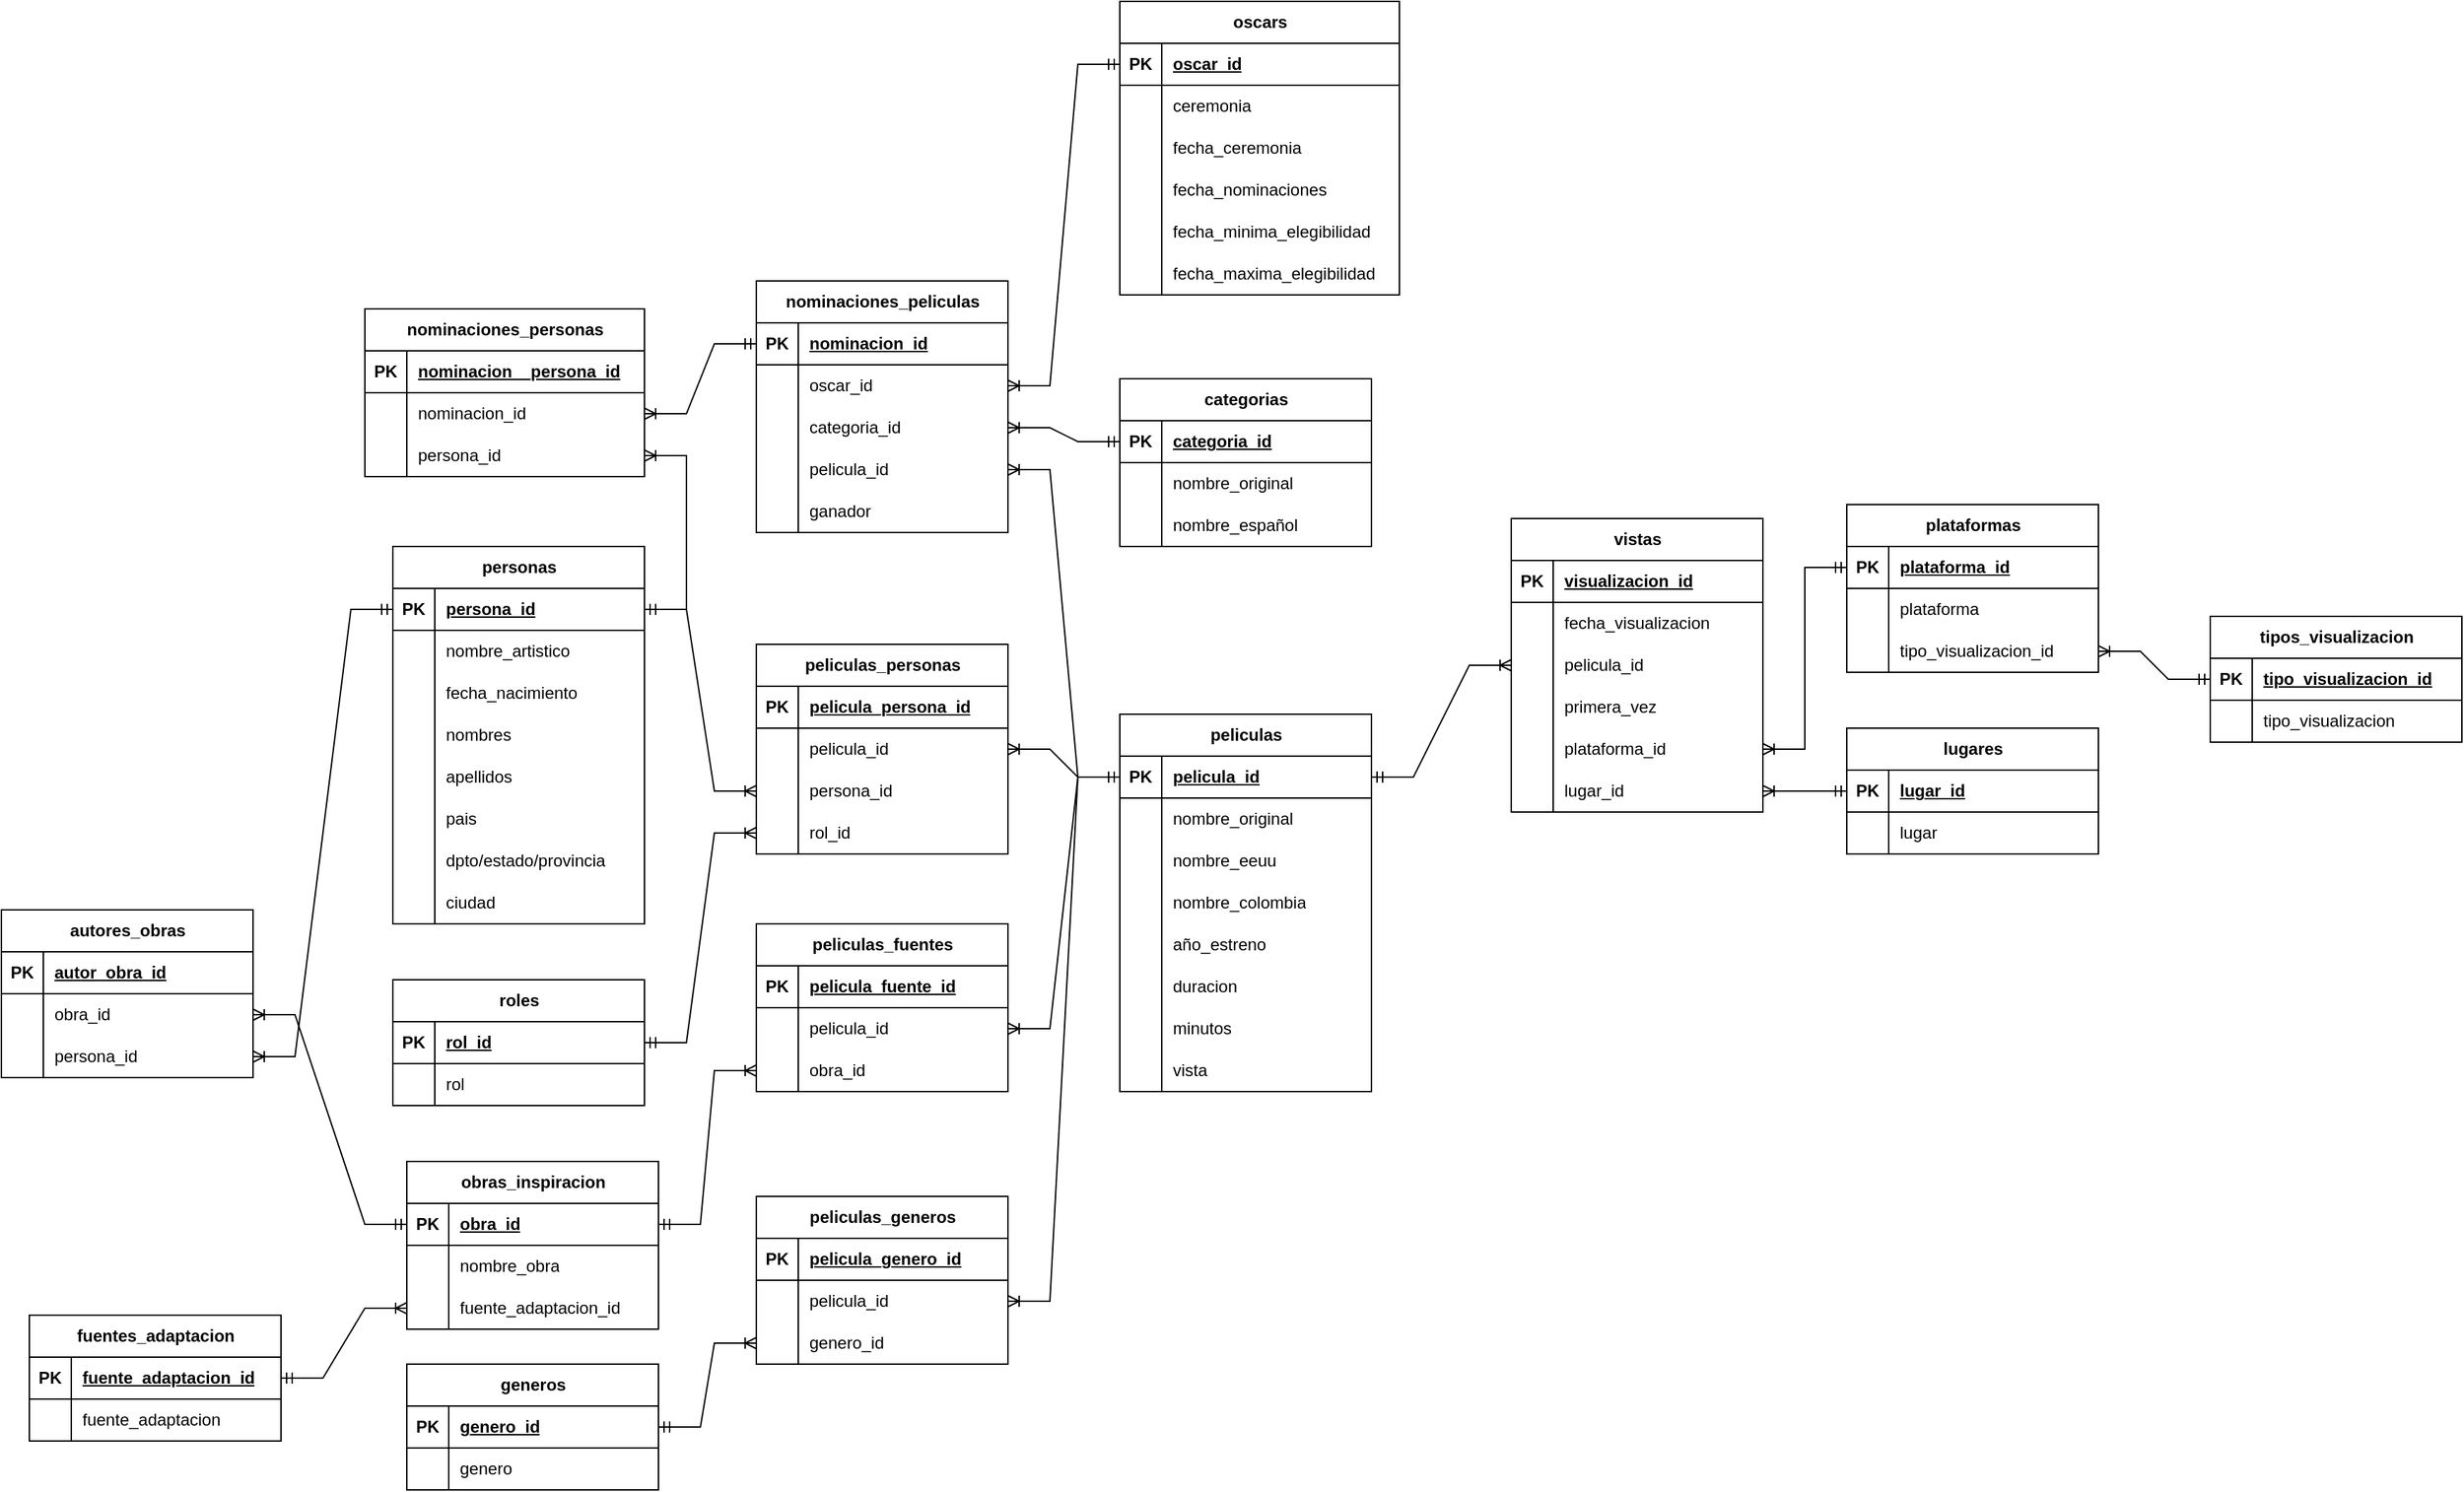 <mxfile version="22.1.16" type="github">
  <diagram name="Página-1" id="wU9jb0_iT8eHkUUpmNCT">
    <mxGraphModel dx="1643" dy="1956" grid="1" gridSize="10" guides="1" tooltips="1" connect="1" arrows="1" fold="1" page="1" pageScale="1" pageWidth="827" pageHeight="1169" math="0" shadow="0">
      <root>
        <mxCell id="0" />
        <mxCell id="1" parent="0" />
        <mxCell id="H_H0-julXy0D9Zs3cBwc-1" value="peliculas" style="shape=table;startSize=30;container=1;collapsible=1;childLayout=tableLayout;fixedRows=1;rowLines=0;fontStyle=1;align=center;resizeLast=1;html=1;" vertex="1" parent="1">
          <mxGeometry x="40" y="240" width="180" height="270" as="geometry" />
        </mxCell>
        <mxCell id="H_H0-julXy0D9Zs3cBwc-2" value="" style="shape=tableRow;horizontal=0;startSize=0;swimlaneHead=0;swimlaneBody=0;fillColor=none;collapsible=0;dropTarget=0;points=[[0,0.5],[1,0.5]];portConstraint=eastwest;top=0;left=0;right=0;bottom=1;" vertex="1" parent="H_H0-julXy0D9Zs3cBwc-1">
          <mxGeometry y="30" width="180" height="30" as="geometry" />
        </mxCell>
        <mxCell id="H_H0-julXy0D9Zs3cBwc-3" value="PK" style="shape=partialRectangle;connectable=0;fillColor=none;top=0;left=0;bottom=0;right=0;fontStyle=1;overflow=hidden;whiteSpace=wrap;html=1;" vertex="1" parent="H_H0-julXy0D9Zs3cBwc-2">
          <mxGeometry width="30" height="30" as="geometry">
            <mxRectangle width="30" height="30" as="alternateBounds" />
          </mxGeometry>
        </mxCell>
        <mxCell id="H_H0-julXy0D9Zs3cBwc-4" value="pelicula_id" style="shape=partialRectangle;connectable=0;fillColor=none;top=0;left=0;bottom=0;right=0;align=left;spacingLeft=6;fontStyle=5;overflow=hidden;whiteSpace=wrap;html=1;" vertex="1" parent="H_H0-julXy0D9Zs3cBwc-2">
          <mxGeometry x="30" width="150" height="30" as="geometry">
            <mxRectangle width="150" height="30" as="alternateBounds" />
          </mxGeometry>
        </mxCell>
        <mxCell id="H_H0-julXy0D9Zs3cBwc-5" value="" style="shape=tableRow;horizontal=0;startSize=0;swimlaneHead=0;swimlaneBody=0;fillColor=none;collapsible=0;dropTarget=0;points=[[0,0.5],[1,0.5]];portConstraint=eastwest;top=0;left=0;right=0;bottom=0;" vertex="1" parent="H_H0-julXy0D9Zs3cBwc-1">
          <mxGeometry y="60" width="180" height="30" as="geometry" />
        </mxCell>
        <mxCell id="H_H0-julXy0D9Zs3cBwc-6" value="" style="shape=partialRectangle;connectable=0;fillColor=none;top=0;left=0;bottom=0;right=0;editable=1;overflow=hidden;whiteSpace=wrap;html=1;" vertex="1" parent="H_H0-julXy0D9Zs3cBwc-5">
          <mxGeometry width="30" height="30" as="geometry">
            <mxRectangle width="30" height="30" as="alternateBounds" />
          </mxGeometry>
        </mxCell>
        <mxCell id="H_H0-julXy0D9Zs3cBwc-7" value="nombre_original" style="shape=partialRectangle;connectable=0;fillColor=none;top=0;left=0;bottom=0;right=0;align=left;spacingLeft=6;overflow=hidden;whiteSpace=wrap;html=1;" vertex="1" parent="H_H0-julXy0D9Zs3cBwc-5">
          <mxGeometry x="30" width="150" height="30" as="geometry">
            <mxRectangle width="150" height="30" as="alternateBounds" />
          </mxGeometry>
        </mxCell>
        <mxCell id="H_H0-julXy0D9Zs3cBwc-8" value="" style="shape=tableRow;horizontal=0;startSize=0;swimlaneHead=0;swimlaneBody=0;fillColor=none;collapsible=0;dropTarget=0;points=[[0,0.5],[1,0.5]];portConstraint=eastwest;top=0;left=0;right=0;bottom=0;" vertex="1" parent="H_H0-julXy0D9Zs3cBwc-1">
          <mxGeometry y="90" width="180" height="30" as="geometry" />
        </mxCell>
        <mxCell id="H_H0-julXy0D9Zs3cBwc-9" value="" style="shape=partialRectangle;connectable=0;fillColor=none;top=0;left=0;bottom=0;right=0;editable=1;overflow=hidden;whiteSpace=wrap;html=1;" vertex="1" parent="H_H0-julXy0D9Zs3cBwc-8">
          <mxGeometry width="30" height="30" as="geometry">
            <mxRectangle width="30" height="30" as="alternateBounds" />
          </mxGeometry>
        </mxCell>
        <mxCell id="H_H0-julXy0D9Zs3cBwc-10" value="nombre_eeuu" style="shape=partialRectangle;connectable=0;fillColor=none;top=0;left=0;bottom=0;right=0;align=left;spacingLeft=6;overflow=hidden;whiteSpace=wrap;html=1;" vertex="1" parent="H_H0-julXy0D9Zs3cBwc-8">
          <mxGeometry x="30" width="150" height="30" as="geometry">
            <mxRectangle width="150" height="30" as="alternateBounds" />
          </mxGeometry>
        </mxCell>
        <mxCell id="H_H0-julXy0D9Zs3cBwc-11" value="" style="shape=tableRow;horizontal=0;startSize=0;swimlaneHead=0;swimlaneBody=0;fillColor=none;collapsible=0;dropTarget=0;points=[[0,0.5],[1,0.5]];portConstraint=eastwest;top=0;left=0;right=0;bottom=0;" vertex="1" parent="H_H0-julXy0D9Zs3cBwc-1">
          <mxGeometry y="120" width="180" height="30" as="geometry" />
        </mxCell>
        <mxCell id="H_H0-julXy0D9Zs3cBwc-12" value="" style="shape=partialRectangle;connectable=0;fillColor=none;top=0;left=0;bottom=0;right=0;editable=1;overflow=hidden;whiteSpace=wrap;html=1;" vertex="1" parent="H_H0-julXy0D9Zs3cBwc-11">
          <mxGeometry width="30" height="30" as="geometry">
            <mxRectangle width="30" height="30" as="alternateBounds" />
          </mxGeometry>
        </mxCell>
        <mxCell id="H_H0-julXy0D9Zs3cBwc-13" value="nombre_colombia" style="shape=partialRectangle;connectable=0;fillColor=none;top=0;left=0;bottom=0;right=0;align=left;spacingLeft=6;overflow=hidden;whiteSpace=wrap;html=1;" vertex="1" parent="H_H0-julXy0D9Zs3cBwc-11">
          <mxGeometry x="30" width="150" height="30" as="geometry">
            <mxRectangle width="150" height="30" as="alternateBounds" />
          </mxGeometry>
        </mxCell>
        <mxCell id="H_H0-julXy0D9Zs3cBwc-14" value="" style="shape=tableRow;horizontal=0;startSize=0;swimlaneHead=0;swimlaneBody=0;fillColor=none;collapsible=0;dropTarget=0;points=[[0,0.5],[1,0.5]];portConstraint=eastwest;top=0;left=0;right=0;bottom=0;" vertex="1" parent="H_H0-julXy0D9Zs3cBwc-1">
          <mxGeometry y="150" width="180" height="30" as="geometry" />
        </mxCell>
        <mxCell id="H_H0-julXy0D9Zs3cBwc-15" value="" style="shape=partialRectangle;connectable=0;fillColor=none;top=0;left=0;bottom=0;right=0;editable=1;overflow=hidden;whiteSpace=wrap;html=1;" vertex="1" parent="H_H0-julXy0D9Zs3cBwc-14">
          <mxGeometry width="30" height="30" as="geometry">
            <mxRectangle width="30" height="30" as="alternateBounds" />
          </mxGeometry>
        </mxCell>
        <mxCell id="H_H0-julXy0D9Zs3cBwc-16" value="año_estreno" style="shape=partialRectangle;connectable=0;fillColor=none;top=0;left=0;bottom=0;right=0;align=left;spacingLeft=6;overflow=hidden;whiteSpace=wrap;html=1;" vertex="1" parent="H_H0-julXy0D9Zs3cBwc-14">
          <mxGeometry x="30" width="150" height="30" as="geometry">
            <mxRectangle width="150" height="30" as="alternateBounds" />
          </mxGeometry>
        </mxCell>
        <mxCell id="H_H0-julXy0D9Zs3cBwc-17" value="" style="shape=tableRow;horizontal=0;startSize=0;swimlaneHead=0;swimlaneBody=0;fillColor=none;collapsible=0;dropTarget=0;points=[[0,0.5],[1,0.5]];portConstraint=eastwest;top=0;left=0;right=0;bottom=0;" vertex="1" parent="H_H0-julXy0D9Zs3cBwc-1">
          <mxGeometry y="180" width="180" height="30" as="geometry" />
        </mxCell>
        <mxCell id="H_H0-julXy0D9Zs3cBwc-18" value="" style="shape=partialRectangle;connectable=0;fillColor=none;top=0;left=0;bottom=0;right=0;editable=1;overflow=hidden;whiteSpace=wrap;html=1;" vertex="1" parent="H_H0-julXy0D9Zs3cBwc-17">
          <mxGeometry width="30" height="30" as="geometry">
            <mxRectangle width="30" height="30" as="alternateBounds" />
          </mxGeometry>
        </mxCell>
        <mxCell id="H_H0-julXy0D9Zs3cBwc-19" value="duracion" style="shape=partialRectangle;connectable=0;fillColor=none;top=0;left=0;bottom=0;right=0;align=left;spacingLeft=6;overflow=hidden;whiteSpace=wrap;html=1;" vertex="1" parent="H_H0-julXy0D9Zs3cBwc-17">
          <mxGeometry x="30" width="150" height="30" as="geometry">
            <mxRectangle width="150" height="30" as="alternateBounds" />
          </mxGeometry>
        </mxCell>
        <mxCell id="H_H0-julXy0D9Zs3cBwc-20" value="" style="shape=tableRow;horizontal=0;startSize=0;swimlaneHead=0;swimlaneBody=0;fillColor=none;collapsible=0;dropTarget=0;points=[[0,0.5],[1,0.5]];portConstraint=eastwest;top=0;left=0;right=0;bottom=0;" vertex="1" parent="H_H0-julXy0D9Zs3cBwc-1">
          <mxGeometry y="210" width="180" height="30" as="geometry" />
        </mxCell>
        <mxCell id="H_H0-julXy0D9Zs3cBwc-21" value="" style="shape=partialRectangle;connectable=0;fillColor=none;top=0;left=0;bottom=0;right=0;editable=1;overflow=hidden;whiteSpace=wrap;html=1;" vertex="1" parent="H_H0-julXy0D9Zs3cBwc-20">
          <mxGeometry width="30" height="30" as="geometry">
            <mxRectangle width="30" height="30" as="alternateBounds" />
          </mxGeometry>
        </mxCell>
        <mxCell id="H_H0-julXy0D9Zs3cBwc-22" value="minutos" style="shape=partialRectangle;connectable=0;fillColor=none;top=0;left=0;bottom=0;right=0;align=left;spacingLeft=6;overflow=hidden;whiteSpace=wrap;html=1;" vertex="1" parent="H_H0-julXy0D9Zs3cBwc-20">
          <mxGeometry x="30" width="150" height="30" as="geometry">
            <mxRectangle width="150" height="30" as="alternateBounds" />
          </mxGeometry>
        </mxCell>
        <mxCell id="H_H0-julXy0D9Zs3cBwc-23" value="" style="shape=tableRow;horizontal=0;startSize=0;swimlaneHead=0;swimlaneBody=0;fillColor=none;collapsible=0;dropTarget=0;points=[[0,0.5],[1,0.5]];portConstraint=eastwest;top=0;left=0;right=0;bottom=0;" vertex="1" parent="H_H0-julXy0D9Zs3cBwc-1">
          <mxGeometry y="240" width="180" height="30" as="geometry" />
        </mxCell>
        <mxCell id="H_H0-julXy0D9Zs3cBwc-24" value="" style="shape=partialRectangle;connectable=0;fillColor=none;top=0;left=0;bottom=0;right=0;editable=1;overflow=hidden;whiteSpace=wrap;html=1;" vertex="1" parent="H_H0-julXy0D9Zs3cBwc-23">
          <mxGeometry width="30" height="30" as="geometry">
            <mxRectangle width="30" height="30" as="alternateBounds" />
          </mxGeometry>
        </mxCell>
        <mxCell id="H_H0-julXy0D9Zs3cBwc-25" value="vista" style="shape=partialRectangle;connectable=0;fillColor=none;top=0;left=0;bottom=0;right=0;align=left;spacingLeft=6;overflow=hidden;whiteSpace=wrap;html=1;" vertex="1" parent="H_H0-julXy0D9Zs3cBwc-23">
          <mxGeometry x="30" width="150" height="30" as="geometry">
            <mxRectangle width="150" height="30" as="alternateBounds" />
          </mxGeometry>
        </mxCell>
        <mxCell id="H_H0-julXy0D9Zs3cBwc-26" value="vistas" style="shape=table;startSize=30;container=1;collapsible=1;childLayout=tableLayout;fixedRows=1;rowLines=0;fontStyle=1;align=center;resizeLast=1;html=1;" vertex="1" parent="1">
          <mxGeometry x="320" y="100" width="180" height="210" as="geometry" />
        </mxCell>
        <mxCell id="H_H0-julXy0D9Zs3cBwc-27" value="" style="shape=tableRow;horizontal=0;startSize=0;swimlaneHead=0;swimlaneBody=0;fillColor=none;collapsible=0;dropTarget=0;points=[[0,0.5],[1,0.5]];portConstraint=eastwest;top=0;left=0;right=0;bottom=1;" vertex="1" parent="H_H0-julXy0D9Zs3cBwc-26">
          <mxGeometry y="30" width="180" height="30" as="geometry" />
        </mxCell>
        <mxCell id="H_H0-julXy0D9Zs3cBwc-28" value="PK" style="shape=partialRectangle;connectable=0;fillColor=none;top=0;left=0;bottom=0;right=0;fontStyle=1;overflow=hidden;whiteSpace=wrap;html=1;" vertex="1" parent="H_H0-julXy0D9Zs3cBwc-27">
          <mxGeometry width="30" height="30" as="geometry">
            <mxRectangle width="30" height="30" as="alternateBounds" />
          </mxGeometry>
        </mxCell>
        <mxCell id="H_H0-julXy0D9Zs3cBwc-29" value="visualizacion_id" style="shape=partialRectangle;connectable=0;fillColor=none;top=0;left=0;bottom=0;right=0;align=left;spacingLeft=6;fontStyle=5;overflow=hidden;whiteSpace=wrap;html=1;" vertex="1" parent="H_H0-julXy0D9Zs3cBwc-27">
          <mxGeometry x="30" width="150" height="30" as="geometry">
            <mxRectangle width="150" height="30" as="alternateBounds" />
          </mxGeometry>
        </mxCell>
        <mxCell id="H_H0-julXy0D9Zs3cBwc-30" value="" style="shape=tableRow;horizontal=0;startSize=0;swimlaneHead=0;swimlaneBody=0;fillColor=none;collapsible=0;dropTarget=0;points=[[0,0.5],[1,0.5]];portConstraint=eastwest;top=0;left=0;right=0;bottom=0;" vertex="1" parent="H_H0-julXy0D9Zs3cBwc-26">
          <mxGeometry y="60" width="180" height="30" as="geometry" />
        </mxCell>
        <mxCell id="H_H0-julXy0D9Zs3cBwc-31" value="" style="shape=partialRectangle;connectable=0;fillColor=none;top=0;left=0;bottom=0;right=0;editable=1;overflow=hidden;whiteSpace=wrap;html=1;" vertex="1" parent="H_H0-julXy0D9Zs3cBwc-30">
          <mxGeometry width="30" height="30" as="geometry">
            <mxRectangle width="30" height="30" as="alternateBounds" />
          </mxGeometry>
        </mxCell>
        <mxCell id="H_H0-julXy0D9Zs3cBwc-32" value="fecha_visualizacion" style="shape=partialRectangle;connectable=0;fillColor=none;top=0;left=0;bottom=0;right=0;align=left;spacingLeft=6;overflow=hidden;whiteSpace=wrap;html=1;" vertex="1" parent="H_H0-julXy0D9Zs3cBwc-30">
          <mxGeometry x="30" width="150" height="30" as="geometry">
            <mxRectangle width="150" height="30" as="alternateBounds" />
          </mxGeometry>
        </mxCell>
        <mxCell id="H_H0-julXy0D9Zs3cBwc-33" value="" style="shape=tableRow;horizontal=0;startSize=0;swimlaneHead=0;swimlaneBody=0;fillColor=none;collapsible=0;dropTarget=0;points=[[0,0.5],[1,0.5]];portConstraint=eastwest;top=0;left=0;right=0;bottom=0;" vertex="1" parent="H_H0-julXy0D9Zs3cBwc-26">
          <mxGeometry y="90" width="180" height="30" as="geometry" />
        </mxCell>
        <mxCell id="H_H0-julXy0D9Zs3cBwc-34" value="" style="shape=partialRectangle;connectable=0;fillColor=none;top=0;left=0;bottom=0;right=0;editable=1;overflow=hidden;whiteSpace=wrap;html=1;" vertex="1" parent="H_H0-julXy0D9Zs3cBwc-33">
          <mxGeometry width="30" height="30" as="geometry">
            <mxRectangle width="30" height="30" as="alternateBounds" />
          </mxGeometry>
        </mxCell>
        <mxCell id="H_H0-julXy0D9Zs3cBwc-35" value="pelicula_id" style="shape=partialRectangle;connectable=0;fillColor=none;top=0;left=0;bottom=0;right=0;align=left;spacingLeft=6;overflow=hidden;whiteSpace=wrap;html=1;" vertex="1" parent="H_H0-julXy0D9Zs3cBwc-33">
          <mxGeometry x="30" width="150" height="30" as="geometry">
            <mxRectangle width="150" height="30" as="alternateBounds" />
          </mxGeometry>
        </mxCell>
        <mxCell id="H_H0-julXy0D9Zs3cBwc-36" value="" style="shape=tableRow;horizontal=0;startSize=0;swimlaneHead=0;swimlaneBody=0;fillColor=none;collapsible=0;dropTarget=0;points=[[0,0.5],[1,0.5]];portConstraint=eastwest;top=0;left=0;right=0;bottom=0;" vertex="1" parent="H_H0-julXy0D9Zs3cBwc-26">
          <mxGeometry y="120" width="180" height="30" as="geometry" />
        </mxCell>
        <mxCell id="H_H0-julXy0D9Zs3cBwc-37" value="" style="shape=partialRectangle;connectable=0;fillColor=none;top=0;left=0;bottom=0;right=0;editable=1;overflow=hidden;whiteSpace=wrap;html=1;" vertex="1" parent="H_H0-julXy0D9Zs3cBwc-36">
          <mxGeometry width="30" height="30" as="geometry">
            <mxRectangle width="30" height="30" as="alternateBounds" />
          </mxGeometry>
        </mxCell>
        <mxCell id="H_H0-julXy0D9Zs3cBwc-38" value="primera_vez" style="shape=partialRectangle;connectable=0;fillColor=none;top=0;left=0;bottom=0;right=0;align=left;spacingLeft=6;overflow=hidden;whiteSpace=wrap;html=1;" vertex="1" parent="H_H0-julXy0D9Zs3cBwc-36">
          <mxGeometry x="30" width="150" height="30" as="geometry">
            <mxRectangle width="150" height="30" as="alternateBounds" />
          </mxGeometry>
        </mxCell>
        <mxCell id="H_H0-julXy0D9Zs3cBwc-39" value="" style="shape=tableRow;horizontal=0;startSize=0;swimlaneHead=0;swimlaneBody=0;fillColor=none;collapsible=0;dropTarget=0;points=[[0,0.5],[1,0.5]];portConstraint=eastwest;top=0;left=0;right=0;bottom=0;" vertex="1" parent="H_H0-julXy0D9Zs3cBwc-26">
          <mxGeometry y="150" width="180" height="30" as="geometry" />
        </mxCell>
        <mxCell id="H_H0-julXy0D9Zs3cBwc-40" value="" style="shape=partialRectangle;connectable=0;fillColor=none;top=0;left=0;bottom=0;right=0;editable=1;overflow=hidden;whiteSpace=wrap;html=1;" vertex="1" parent="H_H0-julXy0D9Zs3cBwc-39">
          <mxGeometry width="30" height="30" as="geometry">
            <mxRectangle width="30" height="30" as="alternateBounds" />
          </mxGeometry>
        </mxCell>
        <mxCell id="H_H0-julXy0D9Zs3cBwc-41" value="plataforma_id" style="shape=partialRectangle;connectable=0;fillColor=none;top=0;left=0;bottom=0;right=0;align=left;spacingLeft=6;overflow=hidden;whiteSpace=wrap;html=1;" vertex="1" parent="H_H0-julXy0D9Zs3cBwc-39">
          <mxGeometry x="30" width="150" height="30" as="geometry">
            <mxRectangle width="150" height="30" as="alternateBounds" />
          </mxGeometry>
        </mxCell>
        <mxCell id="H_H0-julXy0D9Zs3cBwc-42" value="" style="shape=tableRow;horizontal=0;startSize=0;swimlaneHead=0;swimlaneBody=0;fillColor=none;collapsible=0;dropTarget=0;points=[[0,0.5],[1,0.5]];portConstraint=eastwest;top=0;left=0;right=0;bottom=0;" vertex="1" parent="H_H0-julXy0D9Zs3cBwc-26">
          <mxGeometry y="180" width="180" height="30" as="geometry" />
        </mxCell>
        <mxCell id="H_H0-julXy0D9Zs3cBwc-43" value="" style="shape=partialRectangle;connectable=0;fillColor=none;top=0;left=0;bottom=0;right=0;editable=1;overflow=hidden;whiteSpace=wrap;html=1;" vertex="1" parent="H_H0-julXy0D9Zs3cBwc-42">
          <mxGeometry width="30" height="30" as="geometry">
            <mxRectangle width="30" height="30" as="alternateBounds" />
          </mxGeometry>
        </mxCell>
        <mxCell id="H_H0-julXy0D9Zs3cBwc-44" value="lugar_id" style="shape=partialRectangle;connectable=0;fillColor=none;top=0;left=0;bottom=0;right=0;align=left;spacingLeft=6;overflow=hidden;whiteSpace=wrap;html=1;" vertex="1" parent="H_H0-julXy0D9Zs3cBwc-42">
          <mxGeometry x="30" width="150" height="30" as="geometry">
            <mxRectangle width="150" height="30" as="alternateBounds" />
          </mxGeometry>
        </mxCell>
        <mxCell id="H_H0-julXy0D9Zs3cBwc-53" value="" style="edgeStyle=entityRelationEdgeStyle;fontSize=12;html=1;endArrow=ERoneToMany;startArrow=ERmandOne;rounded=0;exitX=1;exitY=0.5;exitDx=0;exitDy=0;entryX=0;entryY=0.5;entryDx=0;entryDy=0;" edge="1" parent="1" source="H_H0-julXy0D9Zs3cBwc-2" target="H_H0-julXy0D9Zs3cBwc-33">
          <mxGeometry width="100" height="100" relative="1" as="geometry">
            <mxPoint x="270" y="540" as="sourcePoint" />
            <mxPoint x="370" y="440" as="targetPoint" />
          </mxGeometry>
        </mxCell>
        <mxCell id="H_H0-julXy0D9Zs3cBwc-73" value="plataformas" style="shape=table;startSize=30;container=1;collapsible=1;childLayout=tableLayout;fixedRows=1;rowLines=0;fontStyle=1;align=center;resizeLast=1;html=1;" vertex="1" parent="1">
          <mxGeometry x="560" y="90" width="180" height="120" as="geometry" />
        </mxCell>
        <mxCell id="H_H0-julXy0D9Zs3cBwc-74" value="" style="shape=tableRow;horizontal=0;startSize=0;swimlaneHead=0;swimlaneBody=0;fillColor=none;collapsible=0;dropTarget=0;points=[[0,0.5],[1,0.5]];portConstraint=eastwest;top=0;left=0;right=0;bottom=1;" vertex="1" parent="H_H0-julXy0D9Zs3cBwc-73">
          <mxGeometry y="30" width="180" height="30" as="geometry" />
        </mxCell>
        <mxCell id="H_H0-julXy0D9Zs3cBwc-75" value="PK" style="shape=partialRectangle;connectable=0;fillColor=none;top=0;left=0;bottom=0;right=0;fontStyle=1;overflow=hidden;whiteSpace=wrap;html=1;" vertex="1" parent="H_H0-julXy0D9Zs3cBwc-74">
          <mxGeometry width="30" height="30" as="geometry">
            <mxRectangle width="30" height="30" as="alternateBounds" />
          </mxGeometry>
        </mxCell>
        <mxCell id="H_H0-julXy0D9Zs3cBwc-76" value="plataforma_id" style="shape=partialRectangle;connectable=0;fillColor=none;top=0;left=0;bottom=0;right=0;align=left;spacingLeft=6;fontStyle=5;overflow=hidden;whiteSpace=wrap;html=1;" vertex="1" parent="H_H0-julXy0D9Zs3cBwc-74">
          <mxGeometry x="30" width="150" height="30" as="geometry">
            <mxRectangle width="150" height="30" as="alternateBounds" />
          </mxGeometry>
        </mxCell>
        <mxCell id="H_H0-julXy0D9Zs3cBwc-77" value="" style="shape=tableRow;horizontal=0;startSize=0;swimlaneHead=0;swimlaneBody=0;fillColor=none;collapsible=0;dropTarget=0;points=[[0,0.5],[1,0.5]];portConstraint=eastwest;top=0;left=0;right=0;bottom=0;" vertex="1" parent="H_H0-julXy0D9Zs3cBwc-73">
          <mxGeometry y="60" width="180" height="30" as="geometry" />
        </mxCell>
        <mxCell id="H_H0-julXy0D9Zs3cBwc-78" value="" style="shape=partialRectangle;connectable=0;fillColor=none;top=0;left=0;bottom=0;right=0;editable=1;overflow=hidden;whiteSpace=wrap;html=1;" vertex="1" parent="H_H0-julXy0D9Zs3cBwc-77">
          <mxGeometry width="30" height="30" as="geometry">
            <mxRectangle width="30" height="30" as="alternateBounds" />
          </mxGeometry>
        </mxCell>
        <mxCell id="H_H0-julXy0D9Zs3cBwc-79" value="plataforma" style="shape=partialRectangle;connectable=0;fillColor=none;top=0;left=0;bottom=0;right=0;align=left;spacingLeft=6;overflow=hidden;whiteSpace=wrap;html=1;" vertex="1" parent="H_H0-julXy0D9Zs3cBwc-77">
          <mxGeometry x="30" width="150" height="30" as="geometry">
            <mxRectangle width="150" height="30" as="alternateBounds" />
          </mxGeometry>
        </mxCell>
        <mxCell id="H_H0-julXy0D9Zs3cBwc-80" value="" style="shape=tableRow;horizontal=0;startSize=0;swimlaneHead=0;swimlaneBody=0;fillColor=none;collapsible=0;dropTarget=0;points=[[0,0.5],[1,0.5]];portConstraint=eastwest;top=0;left=0;right=0;bottom=0;" vertex="1" parent="H_H0-julXy0D9Zs3cBwc-73">
          <mxGeometry y="90" width="180" height="30" as="geometry" />
        </mxCell>
        <mxCell id="H_H0-julXy0D9Zs3cBwc-81" value="" style="shape=partialRectangle;connectable=0;fillColor=none;top=0;left=0;bottom=0;right=0;editable=1;overflow=hidden;whiteSpace=wrap;html=1;" vertex="1" parent="H_H0-julXy0D9Zs3cBwc-80">
          <mxGeometry width="30" height="30" as="geometry">
            <mxRectangle width="30" height="30" as="alternateBounds" />
          </mxGeometry>
        </mxCell>
        <mxCell id="H_H0-julXy0D9Zs3cBwc-82" value="tipo_visualizacion_id" style="shape=partialRectangle;connectable=0;fillColor=none;top=0;left=0;bottom=0;right=0;align=left;spacingLeft=6;overflow=hidden;whiteSpace=wrap;html=1;" vertex="1" parent="H_H0-julXy0D9Zs3cBwc-80">
          <mxGeometry x="30" width="150" height="30" as="geometry">
            <mxRectangle width="150" height="30" as="alternateBounds" />
          </mxGeometry>
        </mxCell>
        <mxCell id="H_H0-julXy0D9Zs3cBwc-92" value="" style="edgeStyle=entityRelationEdgeStyle;fontSize=12;html=1;endArrow=ERoneToMany;startArrow=ERmandOne;rounded=0;exitX=0;exitY=0.5;exitDx=0;exitDy=0;entryX=1;entryY=0.5;entryDx=0;entryDy=0;" edge="1" parent="1" source="H_H0-julXy0D9Zs3cBwc-74" target="H_H0-julXy0D9Zs3cBwc-39">
          <mxGeometry width="100" height="100" relative="1" as="geometry">
            <mxPoint x="310" y="470" as="sourcePoint" />
            <mxPoint x="470" y="510" as="targetPoint" />
          </mxGeometry>
        </mxCell>
        <mxCell id="H_H0-julXy0D9Zs3cBwc-93" value="tipos_visualizacion" style="shape=table;startSize=30;container=1;collapsible=1;childLayout=tableLayout;fixedRows=1;rowLines=0;fontStyle=1;align=center;resizeLast=1;html=1;" vertex="1" parent="1">
          <mxGeometry x="820" y="170" width="180" height="90" as="geometry" />
        </mxCell>
        <mxCell id="H_H0-julXy0D9Zs3cBwc-94" value="" style="shape=tableRow;horizontal=0;startSize=0;swimlaneHead=0;swimlaneBody=0;fillColor=none;collapsible=0;dropTarget=0;points=[[0,0.5],[1,0.5]];portConstraint=eastwest;top=0;left=0;right=0;bottom=1;" vertex="1" parent="H_H0-julXy0D9Zs3cBwc-93">
          <mxGeometry y="30" width="180" height="30" as="geometry" />
        </mxCell>
        <mxCell id="H_H0-julXy0D9Zs3cBwc-95" value="PK" style="shape=partialRectangle;connectable=0;fillColor=none;top=0;left=0;bottom=0;right=0;fontStyle=1;overflow=hidden;whiteSpace=wrap;html=1;" vertex="1" parent="H_H0-julXy0D9Zs3cBwc-94">
          <mxGeometry width="30" height="30" as="geometry">
            <mxRectangle width="30" height="30" as="alternateBounds" />
          </mxGeometry>
        </mxCell>
        <mxCell id="H_H0-julXy0D9Zs3cBwc-96" value="tipo_visualizacion_id" style="shape=partialRectangle;connectable=0;fillColor=none;top=0;left=0;bottom=0;right=0;align=left;spacingLeft=6;fontStyle=5;overflow=hidden;whiteSpace=wrap;html=1;" vertex="1" parent="H_H0-julXy0D9Zs3cBwc-94">
          <mxGeometry x="30" width="150" height="30" as="geometry">
            <mxRectangle width="150" height="30" as="alternateBounds" />
          </mxGeometry>
        </mxCell>
        <mxCell id="H_H0-julXy0D9Zs3cBwc-97" value="" style="shape=tableRow;horizontal=0;startSize=0;swimlaneHead=0;swimlaneBody=0;fillColor=none;collapsible=0;dropTarget=0;points=[[0,0.5],[1,0.5]];portConstraint=eastwest;top=0;left=0;right=0;bottom=0;" vertex="1" parent="H_H0-julXy0D9Zs3cBwc-93">
          <mxGeometry y="60" width="180" height="30" as="geometry" />
        </mxCell>
        <mxCell id="H_H0-julXy0D9Zs3cBwc-98" value="" style="shape=partialRectangle;connectable=0;fillColor=none;top=0;left=0;bottom=0;right=0;editable=1;overflow=hidden;whiteSpace=wrap;html=1;" vertex="1" parent="H_H0-julXy0D9Zs3cBwc-97">
          <mxGeometry width="30" height="30" as="geometry">
            <mxRectangle width="30" height="30" as="alternateBounds" />
          </mxGeometry>
        </mxCell>
        <mxCell id="H_H0-julXy0D9Zs3cBwc-99" value="tipo_visualizacion" style="shape=partialRectangle;connectable=0;fillColor=none;top=0;left=0;bottom=0;right=0;align=left;spacingLeft=6;overflow=hidden;whiteSpace=wrap;html=1;" vertex="1" parent="H_H0-julXy0D9Zs3cBwc-97">
          <mxGeometry x="30" width="150" height="30" as="geometry">
            <mxRectangle width="150" height="30" as="alternateBounds" />
          </mxGeometry>
        </mxCell>
        <mxCell id="H_H0-julXy0D9Zs3cBwc-104" value="" style="edgeStyle=entityRelationEdgeStyle;fontSize=12;html=1;endArrow=ERoneToMany;startArrow=ERmandOne;rounded=0;exitX=0;exitY=0.5;exitDx=0;exitDy=0;entryX=1;entryY=0.5;entryDx=0;entryDy=0;" edge="1" parent="1" source="H_H0-julXy0D9Zs3cBwc-94" target="H_H0-julXy0D9Zs3cBwc-80">
          <mxGeometry width="100" height="100" relative="1" as="geometry">
            <mxPoint x="697" y="230" as="sourcePoint" />
            <mxPoint x="597" y="350" as="targetPoint" />
          </mxGeometry>
        </mxCell>
        <mxCell id="H_H0-julXy0D9Zs3cBwc-105" value="lugares" style="shape=table;startSize=30;container=1;collapsible=1;childLayout=tableLayout;fixedRows=1;rowLines=0;fontStyle=1;align=center;resizeLast=1;html=1;" vertex="1" parent="1">
          <mxGeometry x="560" y="250" width="180" height="90" as="geometry" />
        </mxCell>
        <mxCell id="H_H0-julXy0D9Zs3cBwc-106" value="" style="shape=tableRow;horizontal=0;startSize=0;swimlaneHead=0;swimlaneBody=0;fillColor=none;collapsible=0;dropTarget=0;points=[[0,0.5],[1,0.5]];portConstraint=eastwest;top=0;left=0;right=0;bottom=1;" vertex="1" parent="H_H0-julXy0D9Zs3cBwc-105">
          <mxGeometry y="30" width="180" height="30" as="geometry" />
        </mxCell>
        <mxCell id="H_H0-julXy0D9Zs3cBwc-107" value="PK" style="shape=partialRectangle;connectable=0;fillColor=none;top=0;left=0;bottom=0;right=0;fontStyle=1;overflow=hidden;whiteSpace=wrap;html=1;" vertex="1" parent="H_H0-julXy0D9Zs3cBwc-106">
          <mxGeometry width="30" height="30" as="geometry">
            <mxRectangle width="30" height="30" as="alternateBounds" />
          </mxGeometry>
        </mxCell>
        <mxCell id="H_H0-julXy0D9Zs3cBwc-108" value="lugar_id" style="shape=partialRectangle;connectable=0;fillColor=none;top=0;left=0;bottom=0;right=0;align=left;spacingLeft=6;fontStyle=5;overflow=hidden;whiteSpace=wrap;html=1;" vertex="1" parent="H_H0-julXy0D9Zs3cBwc-106">
          <mxGeometry x="30" width="150" height="30" as="geometry">
            <mxRectangle width="150" height="30" as="alternateBounds" />
          </mxGeometry>
        </mxCell>
        <mxCell id="H_H0-julXy0D9Zs3cBwc-109" value="" style="shape=tableRow;horizontal=0;startSize=0;swimlaneHead=0;swimlaneBody=0;fillColor=none;collapsible=0;dropTarget=0;points=[[0,0.5],[1,0.5]];portConstraint=eastwest;top=0;left=0;right=0;bottom=0;" vertex="1" parent="H_H0-julXy0D9Zs3cBwc-105">
          <mxGeometry y="60" width="180" height="30" as="geometry" />
        </mxCell>
        <mxCell id="H_H0-julXy0D9Zs3cBwc-110" value="" style="shape=partialRectangle;connectable=0;fillColor=none;top=0;left=0;bottom=0;right=0;editable=1;overflow=hidden;whiteSpace=wrap;html=1;" vertex="1" parent="H_H0-julXy0D9Zs3cBwc-109">
          <mxGeometry width="30" height="30" as="geometry">
            <mxRectangle width="30" height="30" as="alternateBounds" />
          </mxGeometry>
        </mxCell>
        <mxCell id="H_H0-julXy0D9Zs3cBwc-111" value="lugar" style="shape=partialRectangle;connectable=0;fillColor=none;top=0;left=0;bottom=0;right=0;align=left;spacingLeft=6;overflow=hidden;whiteSpace=wrap;html=1;" vertex="1" parent="H_H0-julXy0D9Zs3cBwc-109">
          <mxGeometry x="30" width="150" height="30" as="geometry">
            <mxRectangle width="150" height="30" as="alternateBounds" />
          </mxGeometry>
        </mxCell>
        <mxCell id="H_H0-julXy0D9Zs3cBwc-112" value="" style="edgeStyle=entityRelationEdgeStyle;fontSize=12;html=1;endArrow=ERoneToMany;startArrow=ERmandOne;rounded=0;exitX=0;exitY=0.5;exitDx=0;exitDy=0;entryX=1;entryY=0.5;entryDx=0;entryDy=0;" edge="1" parent="1" source="H_H0-julXy0D9Zs3cBwc-106" target="H_H0-julXy0D9Zs3cBwc-42">
          <mxGeometry width="100" height="100" relative="1" as="geometry">
            <mxPoint x="610" y="275" as="sourcePoint" />
            <mxPoint x="510" y="395" as="targetPoint" />
          </mxGeometry>
        </mxCell>
        <mxCell id="H_H0-julXy0D9Zs3cBwc-113" value="generos" style="shape=table;startSize=30;container=1;collapsible=1;childLayout=tableLayout;fixedRows=1;rowLines=0;fontStyle=1;align=center;resizeLast=1;html=1;" vertex="1" parent="1">
          <mxGeometry x="-470" y="705" width="180" height="90" as="geometry" />
        </mxCell>
        <mxCell id="H_H0-julXy0D9Zs3cBwc-114" value="" style="shape=tableRow;horizontal=0;startSize=0;swimlaneHead=0;swimlaneBody=0;fillColor=none;collapsible=0;dropTarget=0;points=[[0,0.5],[1,0.5]];portConstraint=eastwest;top=0;left=0;right=0;bottom=1;" vertex="1" parent="H_H0-julXy0D9Zs3cBwc-113">
          <mxGeometry y="30" width="180" height="30" as="geometry" />
        </mxCell>
        <mxCell id="H_H0-julXy0D9Zs3cBwc-115" value="PK" style="shape=partialRectangle;connectable=0;fillColor=none;top=0;left=0;bottom=0;right=0;fontStyle=1;overflow=hidden;whiteSpace=wrap;html=1;" vertex="1" parent="H_H0-julXy0D9Zs3cBwc-114">
          <mxGeometry width="30" height="30" as="geometry">
            <mxRectangle width="30" height="30" as="alternateBounds" />
          </mxGeometry>
        </mxCell>
        <mxCell id="H_H0-julXy0D9Zs3cBwc-116" value="genero_id" style="shape=partialRectangle;connectable=0;fillColor=none;top=0;left=0;bottom=0;right=0;align=left;spacingLeft=6;fontStyle=5;overflow=hidden;whiteSpace=wrap;html=1;" vertex="1" parent="H_H0-julXy0D9Zs3cBwc-114">
          <mxGeometry x="30" width="150" height="30" as="geometry">
            <mxRectangle width="150" height="30" as="alternateBounds" />
          </mxGeometry>
        </mxCell>
        <mxCell id="H_H0-julXy0D9Zs3cBwc-117" value="" style="shape=tableRow;horizontal=0;startSize=0;swimlaneHead=0;swimlaneBody=0;fillColor=none;collapsible=0;dropTarget=0;points=[[0,0.5],[1,0.5]];portConstraint=eastwest;top=0;left=0;right=0;bottom=0;" vertex="1" parent="H_H0-julXy0D9Zs3cBwc-113">
          <mxGeometry y="60" width="180" height="30" as="geometry" />
        </mxCell>
        <mxCell id="H_H0-julXy0D9Zs3cBwc-118" value="" style="shape=partialRectangle;connectable=0;fillColor=none;top=0;left=0;bottom=0;right=0;editable=1;overflow=hidden;whiteSpace=wrap;html=1;" vertex="1" parent="H_H0-julXy0D9Zs3cBwc-117">
          <mxGeometry width="30" height="30" as="geometry">
            <mxRectangle width="30" height="30" as="alternateBounds" />
          </mxGeometry>
        </mxCell>
        <mxCell id="H_H0-julXy0D9Zs3cBwc-119" value="genero" style="shape=partialRectangle;connectable=0;fillColor=none;top=0;left=0;bottom=0;right=0;align=left;spacingLeft=6;overflow=hidden;whiteSpace=wrap;html=1;" vertex="1" parent="H_H0-julXy0D9Zs3cBwc-117">
          <mxGeometry x="30" width="150" height="30" as="geometry">
            <mxRectangle width="150" height="30" as="alternateBounds" />
          </mxGeometry>
        </mxCell>
        <mxCell id="H_H0-julXy0D9Zs3cBwc-120" value="peliculas_generos" style="shape=table;startSize=30;container=1;collapsible=1;childLayout=tableLayout;fixedRows=1;rowLines=0;fontStyle=1;align=center;resizeLast=1;html=1;" vertex="1" parent="1">
          <mxGeometry x="-220" y="585" width="180" height="120" as="geometry" />
        </mxCell>
        <mxCell id="H_H0-julXy0D9Zs3cBwc-121" value="" style="shape=tableRow;horizontal=0;startSize=0;swimlaneHead=0;swimlaneBody=0;fillColor=none;collapsible=0;dropTarget=0;points=[[0,0.5],[1,0.5]];portConstraint=eastwest;top=0;left=0;right=0;bottom=1;" vertex="1" parent="H_H0-julXy0D9Zs3cBwc-120">
          <mxGeometry y="30" width="180" height="30" as="geometry" />
        </mxCell>
        <mxCell id="H_H0-julXy0D9Zs3cBwc-122" value="PK" style="shape=partialRectangle;connectable=0;fillColor=none;top=0;left=0;bottom=0;right=0;fontStyle=1;overflow=hidden;whiteSpace=wrap;html=1;" vertex="1" parent="H_H0-julXy0D9Zs3cBwc-121">
          <mxGeometry width="30" height="30" as="geometry">
            <mxRectangle width="30" height="30" as="alternateBounds" />
          </mxGeometry>
        </mxCell>
        <mxCell id="H_H0-julXy0D9Zs3cBwc-123" value="pelicula_genero_id" style="shape=partialRectangle;connectable=0;fillColor=none;top=0;left=0;bottom=0;right=0;align=left;spacingLeft=6;fontStyle=5;overflow=hidden;whiteSpace=wrap;html=1;" vertex="1" parent="H_H0-julXy0D9Zs3cBwc-121">
          <mxGeometry x="30" width="150" height="30" as="geometry">
            <mxRectangle width="150" height="30" as="alternateBounds" />
          </mxGeometry>
        </mxCell>
        <mxCell id="H_H0-julXy0D9Zs3cBwc-124" value="" style="shape=tableRow;horizontal=0;startSize=0;swimlaneHead=0;swimlaneBody=0;fillColor=none;collapsible=0;dropTarget=0;points=[[0,0.5],[1,0.5]];portConstraint=eastwest;top=0;left=0;right=0;bottom=0;" vertex="1" parent="H_H0-julXy0D9Zs3cBwc-120">
          <mxGeometry y="60" width="180" height="30" as="geometry" />
        </mxCell>
        <mxCell id="H_H0-julXy0D9Zs3cBwc-125" value="" style="shape=partialRectangle;connectable=0;fillColor=none;top=0;left=0;bottom=0;right=0;editable=1;overflow=hidden;whiteSpace=wrap;html=1;" vertex="1" parent="H_H0-julXy0D9Zs3cBwc-124">
          <mxGeometry width="30" height="30" as="geometry">
            <mxRectangle width="30" height="30" as="alternateBounds" />
          </mxGeometry>
        </mxCell>
        <mxCell id="H_H0-julXy0D9Zs3cBwc-126" value="pelicula_id" style="shape=partialRectangle;connectable=0;fillColor=none;top=0;left=0;bottom=0;right=0;align=left;spacingLeft=6;overflow=hidden;whiteSpace=wrap;html=1;" vertex="1" parent="H_H0-julXy0D9Zs3cBwc-124">
          <mxGeometry x="30" width="150" height="30" as="geometry">
            <mxRectangle width="150" height="30" as="alternateBounds" />
          </mxGeometry>
        </mxCell>
        <mxCell id="H_H0-julXy0D9Zs3cBwc-127" value="" style="shape=tableRow;horizontal=0;startSize=0;swimlaneHead=0;swimlaneBody=0;fillColor=none;collapsible=0;dropTarget=0;points=[[0,0.5],[1,0.5]];portConstraint=eastwest;top=0;left=0;right=0;bottom=0;" vertex="1" parent="H_H0-julXy0D9Zs3cBwc-120">
          <mxGeometry y="90" width="180" height="30" as="geometry" />
        </mxCell>
        <mxCell id="H_H0-julXy0D9Zs3cBwc-128" value="" style="shape=partialRectangle;connectable=0;fillColor=none;top=0;left=0;bottom=0;right=0;editable=1;overflow=hidden;whiteSpace=wrap;html=1;" vertex="1" parent="H_H0-julXy0D9Zs3cBwc-127">
          <mxGeometry width="30" height="30" as="geometry">
            <mxRectangle width="30" height="30" as="alternateBounds" />
          </mxGeometry>
        </mxCell>
        <mxCell id="H_H0-julXy0D9Zs3cBwc-129" value="genero_id" style="shape=partialRectangle;connectable=0;fillColor=none;top=0;left=0;bottom=0;right=0;align=left;spacingLeft=6;overflow=hidden;whiteSpace=wrap;html=1;" vertex="1" parent="H_H0-julXy0D9Zs3cBwc-127">
          <mxGeometry x="30" width="150" height="30" as="geometry">
            <mxRectangle width="150" height="30" as="alternateBounds" />
          </mxGeometry>
        </mxCell>
        <mxCell id="H_H0-julXy0D9Zs3cBwc-130" value="" style="edgeStyle=entityRelationEdgeStyle;fontSize=12;html=1;endArrow=ERoneToMany;startArrow=ERmandOne;rounded=0;exitX=1;exitY=0.5;exitDx=0;exitDy=0;" edge="1" parent="1" source="H_H0-julXy0D9Zs3cBwc-114" target="H_H0-julXy0D9Zs3cBwc-127">
          <mxGeometry width="100" height="100" relative="1" as="geometry">
            <mxPoint x="-150" y="325" as="sourcePoint" />
            <mxPoint x="10" y="365" as="targetPoint" />
          </mxGeometry>
        </mxCell>
        <mxCell id="H_H0-julXy0D9Zs3cBwc-131" value="" style="edgeStyle=entityRelationEdgeStyle;fontSize=12;html=1;endArrow=ERoneToMany;startArrow=ERmandOne;rounded=0;exitX=0;exitY=0.5;exitDx=0;exitDy=0;entryX=1;entryY=0.5;entryDx=0;entryDy=0;" edge="1" parent="1" source="H_H0-julXy0D9Zs3cBwc-2" target="H_H0-julXy0D9Zs3cBwc-124">
          <mxGeometry width="100" height="100" relative="1" as="geometry">
            <mxPoint x="50" y="95" as="sourcePoint" />
            <mxPoint x="-40" y="245" as="targetPoint" />
          </mxGeometry>
        </mxCell>
        <mxCell id="H_H0-julXy0D9Zs3cBwc-132" value="peliculas_personas" style="shape=table;startSize=30;container=1;collapsible=1;childLayout=tableLayout;fixedRows=1;rowLines=0;fontStyle=1;align=center;resizeLast=1;html=1;" vertex="1" parent="1">
          <mxGeometry x="-220" y="190" width="180" height="150" as="geometry" />
        </mxCell>
        <mxCell id="H_H0-julXy0D9Zs3cBwc-133" value="" style="shape=tableRow;horizontal=0;startSize=0;swimlaneHead=0;swimlaneBody=0;fillColor=none;collapsible=0;dropTarget=0;points=[[0,0.5],[1,0.5]];portConstraint=eastwest;top=0;left=0;right=0;bottom=1;" vertex="1" parent="H_H0-julXy0D9Zs3cBwc-132">
          <mxGeometry y="30" width="180" height="30" as="geometry" />
        </mxCell>
        <mxCell id="H_H0-julXy0D9Zs3cBwc-134" value="PK" style="shape=partialRectangle;connectable=0;fillColor=none;top=0;left=0;bottom=0;right=0;fontStyle=1;overflow=hidden;whiteSpace=wrap;html=1;" vertex="1" parent="H_H0-julXy0D9Zs3cBwc-133">
          <mxGeometry width="30" height="30" as="geometry">
            <mxRectangle width="30" height="30" as="alternateBounds" />
          </mxGeometry>
        </mxCell>
        <mxCell id="H_H0-julXy0D9Zs3cBwc-135" value="pelicula_persona_id" style="shape=partialRectangle;connectable=0;fillColor=none;top=0;left=0;bottom=0;right=0;align=left;spacingLeft=6;fontStyle=5;overflow=hidden;whiteSpace=wrap;html=1;" vertex="1" parent="H_H0-julXy0D9Zs3cBwc-133">
          <mxGeometry x="30" width="150" height="30" as="geometry">
            <mxRectangle width="150" height="30" as="alternateBounds" />
          </mxGeometry>
        </mxCell>
        <mxCell id="H_H0-julXy0D9Zs3cBwc-139" value="" style="shape=tableRow;horizontal=0;startSize=0;swimlaneHead=0;swimlaneBody=0;fillColor=none;collapsible=0;dropTarget=0;points=[[0,0.5],[1,0.5]];portConstraint=eastwest;top=0;left=0;right=0;bottom=0;" vertex="1" parent="H_H0-julXy0D9Zs3cBwc-132">
          <mxGeometry y="60" width="180" height="30" as="geometry" />
        </mxCell>
        <mxCell id="H_H0-julXy0D9Zs3cBwc-140" value="" style="shape=partialRectangle;connectable=0;fillColor=none;top=0;left=0;bottom=0;right=0;editable=1;overflow=hidden;whiteSpace=wrap;html=1;" vertex="1" parent="H_H0-julXy0D9Zs3cBwc-139">
          <mxGeometry width="30" height="30" as="geometry">
            <mxRectangle width="30" height="30" as="alternateBounds" />
          </mxGeometry>
        </mxCell>
        <mxCell id="H_H0-julXy0D9Zs3cBwc-141" value="pelicula_id" style="shape=partialRectangle;connectable=0;fillColor=none;top=0;left=0;bottom=0;right=0;align=left;spacingLeft=6;overflow=hidden;whiteSpace=wrap;html=1;" vertex="1" parent="H_H0-julXy0D9Zs3cBwc-139">
          <mxGeometry x="30" width="150" height="30" as="geometry">
            <mxRectangle width="150" height="30" as="alternateBounds" />
          </mxGeometry>
        </mxCell>
        <mxCell id="H_H0-julXy0D9Zs3cBwc-145" value="" style="shape=tableRow;horizontal=0;startSize=0;swimlaneHead=0;swimlaneBody=0;fillColor=none;collapsible=0;dropTarget=0;points=[[0,0.5],[1,0.5]];portConstraint=eastwest;top=0;left=0;right=0;bottom=0;" vertex="1" parent="H_H0-julXy0D9Zs3cBwc-132">
          <mxGeometry y="90" width="180" height="30" as="geometry" />
        </mxCell>
        <mxCell id="H_H0-julXy0D9Zs3cBwc-146" value="" style="shape=partialRectangle;connectable=0;fillColor=none;top=0;left=0;bottom=0;right=0;editable=1;overflow=hidden;whiteSpace=wrap;html=1;" vertex="1" parent="H_H0-julXy0D9Zs3cBwc-145">
          <mxGeometry width="30" height="30" as="geometry">
            <mxRectangle width="30" height="30" as="alternateBounds" />
          </mxGeometry>
        </mxCell>
        <mxCell id="H_H0-julXy0D9Zs3cBwc-147" value="persona_id" style="shape=partialRectangle;connectable=0;fillColor=none;top=0;left=0;bottom=0;right=0;align=left;spacingLeft=6;overflow=hidden;whiteSpace=wrap;html=1;" vertex="1" parent="H_H0-julXy0D9Zs3cBwc-145">
          <mxGeometry x="30" width="150" height="30" as="geometry">
            <mxRectangle width="150" height="30" as="alternateBounds" />
          </mxGeometry>
        </mxCell>
        <mxCell id="H_H0-julXy0D9Zs3cBwc-148" value="" style="shape=tableRow;horizontal=0;startSize=0;swimlaneHead=0;swimlaneBody=0;fillColor=none;collapsible=0;dropTarget=0;points=[[0,0.5],[1,0.5]];portConstraint=eastwest;top=0;left=0;right=0;bottom=0;" vertex="1" parent="H_H0-julXy0D9Zs3cBwc-132">
          <mxGeometry y="120" width="180" height="30" as="geometry" />
        </mxCell>
        <mxCell id="H_H0-julXy0D9Zs3cBwc-149" value="" style="shape=partialRectangle;connectable=0;fillColor=none;top=0;left=0;bottom=0;right=0;editable=1;overflow=hidden;whiteSpace=wrap;html=1;" vertex="1" parent="H_H0-julXy0D9Zs3cBwc-148">
          <mxGeometry width="30" height="30" as="geometry">
            <mxRectangle width="30" height="30" as="alternateBounds" />
          </mxGeometry>
        </mxCell>
        <mxCell id="H_H0-julXy0D9Zs3cBwc-150" value="rol_id" style="shape=partialRectangle;connectable=0;fillColor=none;top=0;left=0;bottom=0;right=0;align=left;spacingLeft=6;overflow=hidden;whiteSpace=wrap;html=1;" vertex="1" parent="H_H0-julXy0D9Zs3cBwc-148">
          <mxGeometry x="30" width="150" height="30" as="geometry">
            <mxRectangle width="150" height="30" as="alternateBounds" />
          </mxGeometry>
        </mxCell>
        <mxCell id="H_H0-julXy0D9Zs3cBwc-151" value="" style="edgeStyle=entityRelationEdgeStyle;fontSize=12;html=1;endArrow=ERoneToMany;startArrow=ERmandOne;rounded=0;exitX=0;exitY=0.5;exitDx=0;exitDy=0;entryX=1;entryY=0.5;entryDx=0;entryDy=0;" edge="1" parent="1" source="H_H0-julXy0D9Zs3cBwc-2" target="H_H0-julXy0D9Zs3cBwc-139">
          <mxGeometry width="100" height="100" relative="1" as="geometry">
            <mxPoint x="50" y="295" as="sourcePoint" />
            <mxPoint x="-30" y="165" as="targetPoint" />
          </mxGeometry>
        </mxCell>
        <mxCell id="H_H0-julXy0D9Zs3cBwc-152" value="roles" style="shape=table;startSize=30;container=1;collapsible=1;childLayout=tableLayout;fixedRows=1;rowLines=0;fontStyle=1;align=center;resizeLast=1;html=1;" vertex="1" parent="1">
          <mxGeometry x="-480" y="430" width="180" height="90" as="geometry" />
        </mxCell>
        <mxCell id="H_H0-julXy0D9Zs3cBwc-153" value="" style="shape=tableRow;horizontal=0;startSize=0;swimlaneHead=0;swimlaneBody=0;fillColor=none;collapsible=0;dropTarget=0;points=[[0,0.5],[1,0.5]];portConstraint=eastwest;top=0;left=0;right=0;bottom=1;" vertex="1" parent="H_H0-julXy0D9Zs3cBwc-152">
          <mxGeometry y="30" width="180" height="30" as="geometry" />
        </mxCell>
        <mxCell id="H_H0-julXy0D9Zs3cBwc-154" value="PK" style="shape=partialRectangle;connectable=0;fillColor=none;top=0;left=0;bottom=0;right=0;fontStyle=1;overflow=hidden;whiteSpace=wrap;html=1;" vertex="1" parent="H_H0-julXy0D9Zs3cBwc-153">
          <mxGeometry width="30" height="30" as="geometry">
            <mxRectangle width="30" height="30" as="alternateBounds" />
          </mxGeometry>
        </mxCell>
        <mxCell id="H_H0-julXy0D9Zs3cBwc-155" value="rol_id" style="shape=partialRectangle;connectable=0;fillColor=none;top=0;left=0;bottom=0;right=0;align=left;spacingLeft=6;fontStyle=5;overflow=hidden;whiteSpace=wrap;html=1;" vertex="1" parent="H_H0-julXy0D9Zs3cBwc-153">
          <mxGeometry x="30" width="150" height="30" as="geometry">
            <mxRectangle width="150" height="30" as="alternateBounds" />
          </mxGeometry>
        </mxCell>
        <mxCell id="H_H0-julXy0D9Zs3cBwc-156" value="" style="shape=tableRow;horizontal=0;startSize=0;swimlaneHead=0;swimlaneBody=0;fillColor=none;collapsible=0;dropTarget=0;points=[[0,0.5],[1,0.5]];portConstraint=eastwest;top=0;left=0;right=0;bottom=0;" vertex="1" parent="H_H0-julXy0D9Zs3cBwc-152">
          <mxGeometry y="60" width="180" height="30" as="geometry" />
        </mxCell>
        <mxCell id="H_H0-julXy0D9Zs3cBwc-157" value="" style="shape=partialRectangle;connectable=0;fillColor=none;top=0;left=0;bottom=0;right=0;editable=1;overflow=hidden;whiteSpace=wrap;html=1;" vertex="1" parent="H_H0-julXy0D9Zs3cBwc-156">
          <mxGeometry width="30" height="30" as="geometry">
            <mxRectangle width="30" height="30" as="alternateBounds" />
          </mxGeometry>
        </mxCell>
        <mxCell id="H_H0-julXy0D9Zs3cBwc-158" value="rol" style="shape=partialRectangle;connectable=0;fillColor=none;top=0;left=0;bottom=0;right=0;align=left;spacingLeft=6;overflow=hidden;whiteSpace=wrap;html=1;" vertex="1" parent="H_H0-julXy0D9Zs3cBwc-156">
          <mxGeometry x="30" width="150" height="30" as="geometry">
            <mxRectangle width="150" height="30" as="alternateBounds" />
          </mxGeometry>
        </mxCell>
        <mxCell id="H_H0-julXy0D9Zs3cBwc-159" value="" style="edgeStyle=entityRelationEdgeStyle;fontSize=12;html=1;endArrow=ERoneToMany;startArrow=ERmandOne;rounded=0;entryX=0;entryY=0.5;entryDx=0;entryDy=0;" edge="1" parent="1" source="H_H0-julXy0D9Zs3cBwc-153" target="H_H0-julXy0D9Zs3cBwc-148">
          <mxGeometry width="100" height="100" relative="1" as="geometry">
            <mxPoint x="50" y="295" as="sourcePoint" />
            <mxPoint x="-30" y="325" as="targetPoint" />
            <Array as="points">
              <mxPoint x="-250" y="440" />
              <mxPoint x="-260" y="400" />
            </Array>
          </mxGeometry>
        </mxCell>
        <mxCell id="H_H0-julXy0D9Zs3cBwc-160" value="personas" style="shape=table;startSize=30;container=1;collapsible=1;childLayout=tableLayout;fixedRows=1;rowLines=0;fontStyle=1;align=center;resizeLast=1;html=1;" vertex="1" parent="1">
          <mxGeometry x="-480" y="120" width="180" height="270" as="geometry" />
        </mxCell>
        <mxCell id="H_H0-julXy0D9Zs3cBwc-161" value="" style="shape=tableRow;horizontal=0;startSize=0;swimlaneHead=0;swimlaneBody=0;fillColor=none;collapsible=0;dropTarget=0;points=[[0,0.5],[1,0.5]];portConstraint=eastwest;top=0;left=0;right=0;bottom=1;" vertex="1" parent="H_H0-julXy0D9Zs3cBwc-160">
          <mxGeometry y="30" width="180" height="30" as="geometry" />
        </mxCell>
        <mxCell id="H_H0-julXy0D9Zs3cBwc-162" value="PK" style="shape=partialRectangle;connectable=0;fillColor=none;top=0;left=0;bottom=0;right=0;fontStyle=1;overflow=hidden;whiteSpace=wrap;html=1;" vertex="1" parent="H_H0-julXy0D9Zs3cBwc-161">
          <mxGeometry width="30" height="30" as="geometry">
            <mxRectangle width="30" height="30" as="alternateBounds" />
          </mxGeometry>
        </mxCell>
        <mxCell id="H_H0-julXy0D9Zs3cBwc-163" value="persona_id" style="shape=partialRectangle;connectable=0;fillColor=none;top=0;left=0;bottom=0;right=0;align=left;spacingLeft=6;fontStyle=5;overflow=hidden;whiteSpace=wrap;html=1;" vertex="1" parent="H_H0-julXy0D9Zs3cBwc-161">
          <mxGeometry x="30" width="150" height="30" as="geometry">
            <mxRectangle width="150" height="30" as="alternateBounds" />
          </mxGeometry>
        </mxCell>
        <mxCell id="H_H0-julXy0D9Zs3cBwc-164" value="" style="shape=tableRow;horizontal=0;startSize=0;swimlaneHead=0;swimlaneBody=0;fillColor=none;collapsible=0;dropTarget=0;points=[[0,0.5],[1,0.5]];portConstraint=eastwest;top=0;left=0;right=0;bottom=0;" vertex="1" parent="H_H0-julXy0D9Zs3cBwc-160">
          <mxGeometry y="60" width="180" height="30" as="geometry" />
        </mxCell>
        <mxCell id="H_H0-julXy0D9Zs3cBwc-165" value="" style="shape=partialRectangle;connectable=0;fillColor=none;top=0;left=0;bottom=0;right=0;editable=1;overflow=hidden;whiteSpace=wrap;html=1;" vertex="1" parent="H_H0-julXy0D9Zs3cBwc-164">
          <mxGeometry width="30" height="30" as="geometry">
            <mxRectangle width="30" height="30" as="alternateBounds" />
          </mxGeometry>
        </mxCell>
        <mxCell id="H_H0-julXy0D9Zs3cBwc-166" value="nombre_artistico" style="shape=partialRectangle;connectable=0;fillColor=none;top=0;left=0;bottom=0;right=0;align=left;spacingLeft=6;overflow=hidden;whiteSpace=wrap;html=1;" vertex="1" parent="H_H0-julXy0D9Zs3cBwc-164">
          <mxGeometry x="30" width="150" height="30" as="geometry">
            <mxRectangle width="150" height="30" as="alternateBounds" />
          </mxGeometry>
        </mxCell>
        <mxCell id="H_H0-julXy0D9Zs3cBwc-167" value="" style="shape=tableRow;horizontal=0;startSize=0;swimlaneHead=0;swimlaneBody=0;fillColor=none;collapsible=0;dropTarget=0;points=[[0,0.5],[1,0.5]];portConstraint=eastwest;top=0;left=0;right=0;bottom=0;" vertex="1" parent="H_H0-julXy0D9Zs3cBwc-160">
          <mxGeometry y="90" width="180" height="30" as="geometry" />
        </mxCell>
        <mxCell id="H_H0-julXy0D9Zs3cBwc-168" value="" style="shape=partialRectangle;connectable=0;fillColor=none;top=0;left=0;bottom=0;right=0;editable=1;overflow=hidden;whiteSpace=wrap;html=1;" vertex="1" parent="H_H0-julXy0D9Zs3cBwc-167">
          <mxGeometry width="30" height="30" as="geometry">
            <mxRectangle width="30" height="30" as="alternateBounds" />
          </mxGeometry>
        </mxCell>
        <mxCell id="H_H0-julXy0D9Zs3cBwc-169" value="fecha_nacimiento" style="shape=partialRectangle;connectable=0;fillColor=none;top=0;left=0;bottom=0;right=0;align=left;spacingLeft=6;overflow=hidden;whiteSpace=wrap;html=1;" vertex="1" parent="H_H0-julXy0D9Zs3cBwc-167">
          <mxGeometry x="30" width="150" height="30" as="geometry">
            <mxRectangle width="150" height="30" as="alternateBounds" />
          </mxGeometry>
        </mxCell>
        <mxCell id="H_H0-julXy0D9Zs3cBwc-170" value="" style="shape=tableRow;horizontal=0;startSize=0;swimlaneHead=0;swimlaneBody=0;fillColor=none;collapsible=0;dropTarget=0;points=[[0,0.5],[1,0.5]];portConstraint=eastwest;top=0;left=0;right=0;bottom=0;" vertex="1" parent="H_H0-julXy0D9Zs3cBwc-160">
          <mxGeometry y="120" width="180" height="30" as="geometry" />
        </mxCell>
        <mxCell id="H_H0-julXy0D9Zs3cBwc-171" value="" style="shape=partialRectangle;connectable=0;fillColor=none;top=0;left=0;bottom=0;right=0;editable=1;overflow=hidden;whiteSpace=wrap;html=1;" vertex="1" parent="H_H0-julXy0D9Zs3cBwc-170">
          <mxGeometry width="30" height="30" as="geometry">
            <mxRectangle width="30" height="30" as="alternateBounds" />
          </mxGeometry>
        </mxCell>
        <mxCell id="H_H0-julXy0D9Zs3cBwc-172" value="nombres" style="shape=partialRectangle;connectable=0;fillColor=none;top=0;left=0;bottom=0;right=0;align=left;spacingLeft=6;overflow=hidden;whiteSpace=wrap;html=1;" vertex="1" parent="H_H0-julXy0D9Zs3cBwc-170">
          <mxGeometry x="30" width="150" height="30" as="geometry">
            <mxRectangle width="150" height="30" as="alternateBounds" />
          </mxGeometry>
        </mxCell>
        <mxCell id="H_H0-julXy0D9Zs3cBwc-173" value="" style="shape=tableRow;horizontal=0;startSize=0;swimlaneHead=0;swimlaneBody=0;fillColor=none;collapsible=0;dropTarget=0;points=[[0,0.5],[1,0.5]];portConstraint=eastwest;top=0;left=0;right=0;bottom=0;" vertex="1" parent="H_H0-julXy0D9Zs3cBwc-160">
          <mxGeometry y="150" width="180" height="30" as="geometry" />
        </mxCell>
        <mxCell id="H_H0-julXy0D9Zs3cBwc-174" value="" style="shape=partialRectangle;connectable=0;fillColor=none;top=0;left=0;bottom=0;right=0;editable=1;overflow=hidden;whiteSpace=wrap;html=1;" vertex="1" parent="H_H0-julXy0D9Zs3cBwc-173">
          <mxGeometry width="30" height="30" as="geometry">
            <mxRectangle width="30" height="30" as="alternateBounds" />
          </mxGeometry>
        </mxCell>
        <mxCell id="H_H0-julXy0D9Zs3cBwc-175" value="apellidos" style="shape=partialRectangle;connectable=0;fillColor=none;top=0;left=0;bottom=0;right=0;align=left;spacingLeft=6;overflow=hidden;whiteSpace=wrap;html=1;" vertex="1" parent="H_H0-julXy0D9Zs3cBwc-173">
          <mxGeometry x="30" width="150" height="30" as="geometry">
            <mxRectangle width="150" height="30" as="alternateBounds" />
          </mxGeometry>
        </mxCell>
        <mxCell id="H_H0-julXy0D9Zs3cBwc-176" value="" style="shape=tableRow;horizontal=0;startSize=0;swimlaneHead=0;swimlaneBody=0;fillColor=none;collapsible=0;dropTarget=0;points=[[0,0.5],[1,0.5]];portConstraint=eastwest;top=0;left=0;right=0;bottom=0;" vertex="1" parent="H_H0-julXy0D9Zs3cBwc-160">
          <mxGeometry y="180" width="180" height="30" as="geometry" />
        </mxCell>
        <mxCell id="H_H0-julXy0D9Zs3cBwc-177" value="" style="shape=partialRectangle;connectable=0;fillColor=none;top=0;left=0;bottom=0;right=0;editable=1;overflow=hidden;whiteSpace=wrap;html=1;" vertex="1" parent="H_H0-julXy0D9Zs3cBwc-176">
          <mxGeometry width="30" height="30" as="geometry">
            <mxRectangle width="30" height="30" as="alternateBounds" />
          </mxGeometry>
        </mxCell>
        <mxCell id="H_H0-julXy0D9Zs3cBwc-178" value="pais" style="shape=partialRectangle;connectable=0;fillColor=none;top=0;left=0;bottom=0;right=0;align=left;spacingLeft=6;overflow=hidden;whiteSpace=wrap;html=1;" vertex="1" parent="H_H0-julXy0D9Zs3cBwc-176">
          <mxGeometry x="30" width="150" height="30" as="geometry">
            <mxRectangle width="150" height="30" as="alternateBounds" />
          </mxGeometry>
        </mxCell>
        <mxCell id="H_H0-julXy0D9Zs3cBwc-179" value="" style="shape=tableRow;horizontal=0;startSize=0;swimlaneHead=0;swimlaneBody=0;fillColor=none;collapsible=0;dropTarget=0;points=[[0,0.5],[1,0.5]];portConstraint=eastwest;top=0;left=0;right=0;bottom=0;" vertex="1" parent="H_H0-julXy0D9Zs3cBwc-160">
          <mxGeometry y="210" width="180" height="30" as="geometry" />
        </mxCell>
        <mxCell id="H_H0-julXy0D9Zs3cBwc-180" value="" style="shape=partialRectangle;connectable=0;fillColor=none;top=0;left=0;bottom=0;right=0;editable=1;overflow=hidden;whiteSpace=wrap;html=1;" vertex="1" parent="H_H0-julXy0D9Zs3cBwc-179">
          <mxGeometry width="30" height="30" as="geometry">
            <mxRectangle width="30" height="30" as="alternateBounds" />
          </mxGeometry>
        </mxCell>
        <mxCell id="H_H0-julXy0D9Zs3cBwc-181" value="dpto/estado/provincia" style="shape=partialRectangle;connectable=0;fillColor=none;top=0;left=0;bottom=0;right=0;align=left;spacingLeft=6;overflow=hidden;whiteSpace=wrap;html=1;" vertex="1" parent="H_H0-julXy0D9Zs3cBwc-179">
          <mxGeometry x="30" width="150" height="30" as="geometry">
            <mxRectangle width="150" height="30" as="alternateBounds" />
          </mxGeometry>
        </mxCell>
        <mxCell id="H_H0-julXy0D9Zs3cBwc-182" value="" style="shape=tableRow;horizontal=0;startSize=0;swimlaneHead=0;swimlaneBody=0;fillColor=none;collapsible=0;dropTarget=0;points=[[0,0.5],[1,0.5]];portConstraint=eastwest;top=0;left=0;right=0;bottom=0;" vertex="1" parent="H_H0-julXy0D9Zs3cBwc-160">
          <mxGeometry y="240" width="180" height="30" as="geometry" />
        </mxCell>
        <mxCell id="H_H0-julXy0D9Zs3cBwc-183" value="" style="shape=partialRectangle;connectable=0;fillColor=none;top=0;left=0;bottom=0;right=0;editable=1;overflow=hidden;whiteSpace=wrap;html=1;" vertex="1" parent="H_H0-julXy0D9Zs3cBwc-182">
          <mxGeometry width="30" height="30" as="geometry">
            <mxRectangle width="30" height="30" as="alternateBounds" />
          </mxGeometry>
        </mxCell>
        <mxCell id="H_H0-julXy0D9Zs3cBwc-184" value="ciudad" style="shape=partialRectangle;connectable=0;fillColor=none;top=0;left=0;bottom=0;right=0;align=left;spacingLeft=6;overflow=hidden;whiteSpace=wrap;html=1;" vertex="1" parent="H_H0-julXy0D9Zs3cBwc-182">
          <mxGeometry x="30" width="150" height="30" as="geometry">
            <mxRectangle width="150" height="30" as="alternateBounds" />
          </mxGeometry>
        </mxCell>
        <mxCell id="H_H0-julXy0D9Zs3cBwc-185" value="" style="edgeStyle=entityRelationEdgeStyle;fontSize=12;html=1;endArrow=ERoneToMany;startArrow=ERmandOne;rounded=0;exitX=1;exitY=0.5;exitDx=0;exitDy=0;entryX=0;entryY=0.5;entryDx=0;entryDy=0;" edge="1" parent="1" source="H_H0-julXy0D9Zs3cBwc-161" target="H_H0-julXy0D9Zs3cBwc-145">
          <mxGeometry width="100" height="100" relative="1" as="geometry">
            <mxPoint x="50" y="95" as="sourcePoint" />
            <mxPoint x="-30" y="195" as="targetPoint" />
          </mxGeometry>
        </mxCell>
        <mxCell id="H_H0-julXy0D9Zs3cBwc-186" value="obras_inspiracion" style="shape=table;startSize=30;container=1;collapsible=1;childLayout=tableLayout;fixedRows=1;rowLines=0;fontStyle=1;align=center;resizeLast=1;html=1;" vertex="1" parent="1">
          <mxGeometry x="-470" y="560" width="180" height="120" as="geometry" />
        </mxCell>
        <mxCell id="H_H0-julXy0D9Zs3cBwc-187" value="" style="shape=tableRow;horizontal=0;startSize=0;swimlaneHead=0;swimlaneBody=0;fillColor=none;collapsible=0;dropTarget=0;points=[[0,0.5],[1,0.5]];portConstraint=eastwest;top=0;left=0;right=0;bottom=1;" vertex="1" parent="H_H0-julXy0D9Zs3cBwc-186">
          <mxGeometry y="30" width="180" height="30" as="geometry" />
        </mxCell>
        <mxCell id="H_H0-julXy0D9Zs3cBwc-188" value="PK" style="shape=partialRectangle;connectable=0;fillColor=none;top=0;left=0;bottom=0;right=0;fontStyle=1;overflow=hidden;whiteSpace=wrap;html=1;" vertex="1" parent="H_H0-julXy0D9Zs3cBwc-187">
          <mxGeometry width="30" height="30" as="geometry">
            <mxRectangle width="30" height="30" as="alternateBounds" />
          </mxGeometry>
        </mxCell>
        <mxCell id="H_H0-julXy0D9Zs3cBwc-189" value="obra_id" style="shape=partialRectangle;connectable=0;fillColor=none;top=0;left=0;bottom=0;right=0;align=left;spacingLeft=6;fontStyle=5;overflow=hidden;whiteSpace=wrap;html=1;" vertex="1" parent="H_H0-julXy0D9Zs3cBwc-187">
          <mxGeometry x="30" width="150" height="30" as="geometry">
            <mxRectangle width="150" height="30" as="alternateBounds" />
          </mxGeometry>
        </mxCell>
        <mxCell id="H_H0-julXy0D9Zs3cBwc-190" value="" style="shape=tableRow;horizontal=0;startSize=0;swimlaneHead=0;swimlaneBody=0;fillColor=none;collapsible=0;dropTarget=0;points=[[0,0.5],[1,0.5]];portConstraint=eastwest;top=0;left=0;right=0;bottom=0;" vertex="1" parent="H_H0-julXy0D9Zs3cBwc-186">
          <mxGeometry y="60" width="180" height="30" as="geometry" />
        </mxCell>
        <mxCell id="H_H0-julXy0D9Zs3cBwc-191" value="" style="shape=partialRectangle;connectable=0;fillColor=none;top=0;left=0;bottom=0;right=0;editable=1;overflow=hidden;whiteSpace=wrap;html=1;" vertex="1" parent="H_H0-julXy0D9Zs3cBwc-190">
          <mxGeometry width="30" height="30" as="geometry">
            <mxRectangle width="30" height="30" as="alternateBounds" />
          </mxGeometry>
        </mxCell>
        <mxCell id="H_H0-julXy0D9Zs3cBwc-192" value="nombre_obra" style="shape=partialRectangle;connectable=0;fillColor=none;top=0;left=0;bottom=0;right=0;align=left;spacingLeft=6;overflow=hidden;whiteSpace=wrap;html=1;" vertex="1" parent="H_H0-julXy0D9Zs3cBwc-190">
          <mxGeometry x="30" width="150" height="30" as="geometry">
            <mxRectangle width="150" height="30" as="alternateBounds" />
          </mxGeometry>
        </mxCell>
        <mxCell id="H_H0-julXy0D9Zs3cBwc-193" value="" style="shape=tableRow;horizontal=0;startSize=0;swimlaneHead=0;swimlaneBody=0;fillColor=none;collapsible=0;dropTarget=0;points=[[0,0.5],[1,0.5]];portConstraint=eastwest;top=0;left=0;right=0;bottom=0;" vertex="1" parent="H_H0-julXy0D9Zs3cBwc-186">
          <mxGeometry y="90" width="180" height="30" as="geometry" />
        </mxCell>
        <mxCell id="H_H0-julXy0D9Zs3cBwc-194" value="" style="shape=partialRectangle;connectable=0;fillColor=none;top=0;left=0;bottom=0;right=0;editable=1;overflow=hidden;whiteSpace=wrap;html=1;" vertex="1" parent="H_H0-julXy0D9Zs3cBwc-193">
          <mxGeometry width="30" height="30" as="geometry">
            <mxRectangle width="30" height="30" as="alternateBounds" />
          </mxGeometry>
        </mxCell>
        <mxCell id="H_H0-julXy0D9Zs3cBwc-195" value="fuente_adaptacion_id" style="shape=partialRectangle;connectable=0;fillColor=none;top=0;left=0;bottom=0;right=0;align=left;spacingLeft=6;overflow=hidden;whiteSpace=wrap;html=1;" vertex="1" parent="H_H0-julXy0D9Zs3cBwc-193">
          <mxGeometry x="30" width="150" height="30" as="geometry">
            <mxRectangle width="150" height="30" as="alternateBounds" />
          </mxGeometry>
        </mxCell>
        <mxCell id="H_H0-julXy0D9Zs3cBwc-196" value="fuentes_adaptacion" style="shape=table;startSize=30;container=1;collapsible=1;childLayout=tableLayout;fixedRows=1;rowLines=0;fontStyle=1;align=center;resizeLast=1;html=1;" vertex="1" parent="1">
          <mxGeometry x="-740" y="670" width="180" height="90" as="geometry" />
        </mxCell>
        <mxCell id="H_H0-julXy0D9Zs3cBwc-197" value="" style="shape=tableRow;horizontal=0;startSize=0;swimlaneHead=0;swimlaneBody=0;fillColor=none;collapsible=0;dropTarget=0;points=[[0,0.5],[1,0.5]];portConstraint=eastwest;top=0;left=0;right=0;bottom=1;" vertex="1" parent="H_H0-julXy0D9Zs3cBwc-196">
          <mxGeometry y="30" width="180" height="30" as="geometry" />
        </mxCell>
        <mxCell id="H_H0-julXy0D9Zs3cBwc-198" value="PK" style="shape=partialRectangle;connectable=0;fillColor=none;top=0;left=0;bottom=0;right=0;fontStyle=1;overflow=hidden;whiteSpace=wrap;html=1;" vertex="1" parent="H_H0-julXy0D9Zs3cBwc-197">
          <mxGeometry width="30" height="30" as="geometry">
            <mxRectangle width="30" height="30" as="alternateBounds" />
          </mxGeometry>
        </mxCell>
        <mxCell id="H_H0-julXy0D9Zs3cBwc-199" value="fuente_adaptacion_id" style="shape=partialRectangle;connectable=0;fillColor=none;top=0;left=0;bottom=0;right=0;align=left;spacingLeft=6;fontStyle=5;overflow=hidden;whiteSpace=wrap;html=1;" vertex="1" parent="H_H0-julXy0D9Zs3cBwc-197">
          <mxGeometry x="30" width="150" height="30" as="geometry">
            <mxRectangle width="150" height="30" as="alternateBounds" />
          </mxGeometry>
        </mxCell>
        <mxCell id="H_H0-julXy0D9Zs3cBwc-200" value="" style="shape=tableRow;horizontal=0;startSize=0;swimlaneHead=0;swimlaneBody=0;fillColor=none;collapsible=0;dropTarget=0;points=[[0,0.5],[1,0.5]];portConstraint=eastwest;top=0;left=0;right=0;bottom=0;" vertex="1" parent="H_H0-julXy0D9Zs3cBwc-196">
          <mxGeometry y="60" width="180" height="30" as="geometry" />
        </mxCell>
        <mxCell id="H_H0-julXy0D9Zs3cBwc-201" value="" style="shape=partialRectangle;connectable=0;fillColor=none;top=0;left=0;bottom=0;right=0;editable=1;overflow=hidden;whiteSpace=wrap;html=1;" vertex="1" parent="H_H0-julXy0D9Zs3cBwc-200">
          <mxGeometry width="30" height="30" as="geometry">
            <mxRectangle width="30" height="30" as="alternateBounds" />
          </mxGeometry>
        </mxCell>
        <mxCell id="H_H0-julXy0D9Zs3cBwc-202" value="fuente_adaptacion" style="shape=partialRectangle;connectable=0;fillColor=none;top=0;left=0;bottom=0;right=0;align=left;spacingLeft=6;overflow=hidden;whiteSpace=wrap;html=1;" vertex="1" parent="H_H0-julXy0D9Zs3cBwc-200">
          <mxGeometry x="30" width="150" height="30" as="geometry">
            <mxRectangle width="150" height="30" as="alternateBounds" />
          </mxGeometry>
        </mxCell>
        <mxCell id="H_H0-julXy0D9Zs3cBwc-203" value="" style="edgeStyle=entityRelationEdgeStyle;fontSize=12;html=1;endArrow=ERoneToMany;startArrow=ERmandOne;rounded=0;entryX=0;entryY=0.5;entryDx=0;entryDy=0;" edge="1" parent="1" source="H_H0-julXy0D9Zs3cBwc-197" target="H_H0-julXy0D9Zs3cBwc-193">
          <mxGeometry width="100" height="100" relative="1" as="geometry">
            <mxPoint x="-290" y="485" as="sourcePoint" />
            <mxPoint x="-210" y="385" as="targetPoint" />
            <Array as="points">
              <mxPoint x="-240" y="450" />
              <mxPoint x="-250" y="410" />
            </Array>
          </mxGeometry>
        </mxCell>
        <mxCell id="H_H0-julXy0D9Zs3cBwc-204" value="peliculas_fuentes" style="shape=table;startSize=30;container=1;collapsible=1;childLayout=tableLayout;fixedRows=1;rowLines=0;fontStyle=1;align=center;resizeLast=1;html=1;" vertex="1" parent="1">
          <mxGeometry x="-220" y="390" width="180" height="120" as="geometry" />
        </mxCell>
        <mxCell id="H_H0-julXy0D9Zs3cBwc-205" value="" style="shape=tableRow;horizontal=0;startSize=0;swimlaneHead=0;swimlaneBody=0;fillColor=none;collapsible=0;dropTarget=0;points=[[0,0.5],[1,0.5]];portConstraint=eastwest;top=0;left=0;right=0;bottom=1;" vertex="1" parent="H_H0-julXy0D9Zs3cBwc-204">
          <mxGeometry y="30" width="180" height="30" as="geometry" />
        </mxCell>
        <mxCell id="H_H0-julXy0D9Zs3cBwc-206" value="PK" style="shape=partialRectangle;connectable=0;fillColor=none;top=0;left=0;bottom=0;right=0;fontStyle=1;overflow=hidden;whiteSpace=wrap;html=1;" vertex="1" parent="H_H0-julXy0D9Zs3cBwc-205">
          <mxGeometry width="30" height="30" as="geometry">
            <mxRectangle width="30" height="30" as="alternateBounds" />
          </mxGeometry>
        </mxCell>
        <mxCell id="H_H0-julXy0D9Zs3cBwc-207" value="pelicula_fuente_id" style="shape=partialRectangle;connectable=0;fillColor=none;top=0;left=0;bottom=0;right=0;align=left;spacingLeft=6;fontStyle=5;overflow=hidden;whiteSpace=wrap;html=1;" vertex="1" parent="H_H0-julXy0D9Zs3cBwc-205">
          <mxGeometry x="30" width="150" height="30" as="geometry">
            <mxRectangle width="150" height="30" as="alternateBounds" />
          </mxGeometry>
        </mxCell>
        <mxCell id="H_H0-julXy0D9Zs3cBwc-208" value="" style="shape=tableRow;horizontal=0;startSize=0;swimlaneHead=0;swimlaneBody=0;fillColor=none;collapsible=0;dropTarget=0;points=[[0,0.5],[1,0.5]];portConstraint=eastwest;top=0;left=0;right=0;bottom=0;" vertex="1" parent="H_H0-julXy0D9Zs3cBwc-204">
          <mxGeometry y="60" width="180" height="30" as="geometry" />
        </mxCell>
        <mxCell id="H_H0-julXy0D9Zs3cBwc-209" value="" style="shape=partialRectangle;connectable=0;fillColor=none;top=0;left=0;bottom=0;right=0;editable=1;overflow=hidden;whiteSpace=wrap;html=1;" vertex="1" parent="H_H0-julXy0D9Zs3cBwc-208">
          <mxGeometry width="30" height="30" as="geometry">
            <mxRectangle width="30" height="30" as="alternateBounds" />
          </mxGeometry>
        </mxCell>
        <mxCell id="H_H0-julXy0D9Zs3cBwc-210" value="pelicula_id" style="shape=partialRectangle;connectable=0;fillColor=none;top=0;left=0;bottom=0;right=0;align=left;spacingLeft=6;overflow=hidden;whiteSpace=wrap;html=1;" vertex="1" parent="H_H0-julXy0D9Zs3cBwc-208">
          <mxGeometry x="30" width="150" height="30" as="geometry">
            <mxRectangle width="150" height="30" as="alternateBounds" />
          </mxGeometry>
        </mxCell>
        <mxCell id="H_H0-julXy0D9Zs3cBwc-211" value="" style="shape=tableRow;horizontal=0;startSize=0;swimlaneHead=0;swimlaneBody=0;fillColor=none;collapsible=0;dropTarget=0;points=[[0,0.5],[1,0.5]];portConstraint=eastwest;top=0;left=0;right=0;bottom=0;" vertex="1" parent="H_H0-julXy0D9Zs3cBwc-204">
          <mxGeometry y="90" width="180" height="30" as="geometry" />
        </mxCell>
        <mxCell id="H_H0-julXy0D9Zs3cBwc-212" value="" style="shape=partialRectangle;connectable=0;fillColor=none;top=0;left=0;bottom=0;right=0;editable=1;overflow=hidden;whiteSpace=wrap;html=1;" vertex="1" parent="H_H0-julXy0D9Zs3cBwc-211">
          <mxGeometry width="30" height="30" as="geometry">
            <mxRectangle width="30" height="30" as="alternateBounds" />
          </mxGeometry>
        </mxCell>
        <mxCell id="H_H0-julXy0D9Zs3cBwc-213" value="obra_id" style="shape=partialRectangle;connectable=0;fillColor=none;top=0;left=0;bottom=0;right=0;align=left;spacingLeft=6;overflow=hidden;whiteSpace=wrap;html=1;" vertex="1" parent="H_H0-julXy0D9Zs3cBwc-211">
          <mxGeometry x="30" width="150" height="30" as="geometry">
            <mxRectangle width="150" height="30" as="alternateBounds" />
          </mxGeometry>
        </mxCell>
        <mxCell id="H_H0-julXy0D9Zs3cBwc-214" value="" style="edgeStyle=entityRelationEdgeStyle;fontSize=12;html=1;endArrow=ERoneToMany;startArrow=ERmandOne;rounded=0;exitX=0;exitY=0.5;exitDx=0;exitDy=0;" edge="1" parent="1" source="H_H0-julXy0D9Zs3cBwc-2" target="H_H0-julXy0D9Zs3cBwc-208">
          <mxGeometry width="100" height="100" relative="1" as="geometry">
            <mxPoint x="-80" y="610" as="sourcePoint" />
            <mxPoint x="-10" y="690" as="targetPoint" />
            <Array as="points">
              <mxPoint x="180" y="475" />
              <mxPoint x="170" y="435" />
            </Array>
          </mxGeometry>
        </mxCell>
        <mxCell id="H_H0-julXy0D9Zs3cBwc-215" value="" style="edgeStyle=entityRelationEdgeStyle;fontSize=12;html=1;endArrow=ERoneToMany;startArrow=ERmandOne;rounded=0;entryX=0;entryY=0.5;entryDx=0;entryDy=0;exitX=1;exitY=0.5;exitDx=0;exitDy=0;" edge="1" parent="1" source="H_H0-julXy0D9Zs3cBwc-187" target="H_H0-julXy0D9Zs3cBwc-211">
          <mxGeometry width="100" height="100" relative="1" as="geometry">
            <mxPoint x="-520" y="585" as="sourcePoint" />
            <mxPoint x="-430" y="675" as="targetPoint" />
            <Array as="points">
              <mxPoint x="-230" y="460" />
              <mxPoint x="-240" y="420" />
            </Array>
          </mxGeometry>
        </mxCell>
        <mxCell id="H_H0-julXy0D9Zs3cBwc-216" value="autores_obras" style="shape=table;startSize=30;container=1;collapsible=1;childLayout=tableLayout;fixedRows=1;rowLines=0;fontStyle=1;align=center;resizeLast=1;html=1;" vertex="1" parent="1">
          <mxGeometry x="-760" y="380" width="180" height="120" as="geometry" />
        </mxCell>
        <mxCell id="H_H0-julXy0D9Zs3cBwc-217" value="" style="shape=tableRow;horizontal=0;startSize=0;swimlaneHead=0;swimlaneBody=0;fillColor=none;collapsible=0;dropTarget=0;points=[[0,0.5],[1,0.5]];portConstraint=eastwest;top=0;left=0;right=0;bottom=1;" vertex="1" parent="H_H0-julXy0D9Zs3cBwc-216">
          <mxGeometry y="30" width="180" height="30" as="geometry" />
        </mxCell>
        <mxCell id="H_H0-julXy0D9Zs3cBwc-218" value="PK" style="shape=partialRectangle;connectable=0;fillColor=none;top=0;left=0;bottom=0;right=0;fontStyle=1;overflow=hidden;whiteSpace=wrap;html=1;" vertex="1" parent="H_H0-julXy0D9Zs3cBwc-217">
          <mxGeometry width="30" height="30" as="geometry">
            <mxRectangle width="30" height="30" as="alternateBounds" />
          </mxGeometry>
        </mxCell>
        <mxCell id="H_H0-julXy0D9Zs3cBwc-219" value="autor_obra_id" style="shape=partialRectangle;connectable=0;fillColor=none;top=0;left=0;bottom=0;right=0;align=left;spacingLeft=6;fontStyle=5;overflow=hidden;whiteSpace=wrap;html=1;" vertex="1" parent="H_H0-julXy0D9Zs3cBwc-217">
          <mxGeometry x="30" width="150" height="30" as="geometry">
            <mxRectangle width="150" height="30" as="alternateBounds" />
          </mxGeometry>
        </mxCell>
        <mxCell id="H_H0-julXy0D9Zs3cBwc-220" value="" style="shape=tableRow;horizontal=0;startSize=0;swimlaneHead=0;swimlaneBody=0;fillColor=none;collapsible=0;dropTarget=0;points=[[0,0.5],[1,0.5]];portConstraint=eastwest;top=0;left=0;right=0;bottom=0;" vertex="1" parent="H_H0-julXy0D9Zs3cBwc-216">
          <mxGeometry y="60" width="180" height="30" as="geometry" />
        </mxCell>
        <mxCell id="H_H0-julXy0D9Zs3cBwc-221" value="" style="shape=partialRectangle;connectable=0;fillColor=none;top=0;left=0;bottom=0;right=0;editable=1;overflow=hidden;whiteSpace=wrap;html=1;" vertex="1" parent="H_H0-julXy0D9Zs3cBwc-220">
          <mxGeometry width="30" height="30" as="geometry">
            <mxRectangle width="30" height="30" as="alternateBounds" />
          </mxGeometry>
        </mxCell>
        <mxCell id="H_H0-julXy0D9Zs3cBwc-222" value="obra_id" style="shape=partialRectangle;connectable=0;fillColor=none;top=0;left=0;bottom=0;right=0;align=left;spacingLeft=6;overflow=hidden;whiteSpace=wrap;html=1;" vertex="1" parent="H_H0-julXy0D9Zs3cBwc-220">
          <mxGeometry x="30" width="150" height="30" as="geometry">
            <mxRectangle width="150" height="30" as="alternateBounds" />
          </mxGeometry>
        </mxCell>
        <mxCell id="H_H0-julXy0D9Zs3cBwc-223" value="" style="shape=tableRow;horizontal=0;startSize=0;swimlaneHead=0;swimlaneBody=0;fillColor=none;collapsible=0;dropTarget=0;points=[[0,0.5],[1,0.5]];portConstraint=eastwest;top=0;left=0;right=0;bottom=0;" vertex="1" parent="H_H0-julXy0D9Zs3cBwc-216">
          <mxGeometry y="90" width="180" height="30" as="geometry" />
        </mxCell>
        <mxCell id="H_H0-julXy0D9Zs3cBwc-224" value="" style="shape=partialRectangle;connectable=0;fillColor=none;top=0;left=0;bottom=0;right=0;editable=1;overflow=hidden;whiteSpace=wrap;html=1;" vertex="1" parent="H_H0-julXy0D9Zs3cBwc-223">
          <mxGeometry width="30" height="30" as="geometry">
            <mxRectangle width="30" height="30" as="alternateBounds" />
          </mxGeometry>
        </mxCell>
        <mxCell id="H_H0-julXy0D9Zs3cBwc-225" value="persona_id" style="shape=partialRectangle;connectable=0;fillColor=none;top=0;left=0;bottom=0;right=0;align=left;spacingLeft=6;overflow=hidden;whiteSpace=wrap;html=1;" vertex="1" parent="H_H0-julXy0D9Zs3cBwc-223">
          <mxGeometry x="30" width="150" height="30" as="geometry">
            <mxRectangle width="150" height="30" as="alternateBounds" />
          </mxGeometry>
        </mxCell>
        <mxCell id="H_H0-julXy0D9Zs3cBwc-226" value="" style="edgeStyle=entityRelationEdgeStyle;fontSize=12;html=1;endArrow=ERoneToMany;startArrow=ERmandOne;rounded=0;entryX=1;entryY=0.5;entryDx=0;entryDy=0;exitX=0;exitY=0.5;exitDx=0;exitDy=0;" edge="1" parent="1" source="H_H0-julXy0D9Zs3cBwc-187" target="H_H0-julXy0D9Zs3cBwc-220">
          <mxGeometry width="100" height="100" relative="1" as="geometry">
            <mxPoint x="-550" y="725" as="sourcePoint" />
            <mxPoint x="-460" y="675" as="targetPoint" />
            <Array as="points">
              <mxPoint x="-230" y="460" />
              <mxPoint x="-240" y="420" />
            </Array>
          </mxGeometry>
        </mxCell>
        <mxCell id="H_H0-julXy0D9Zs3cBwc-227" value="" style="edgeStyle=entityRelationEdgeStyle;fontSize=12;html=1;endArrow=ERoneToMany;startArrow=ERmandOne;rounded=0;entryX=1;entryY=0.5;entryDx=0;entryDy=0;" edge="1" parent="1" source="H_H0-julXy0D9Zs3cBwc-161" target="H_H0-julXy0D9Zs3cBwc-223">
          <mxGeometry width="100" height="100" relative="1" as="geometry">
            <mxPoint x="-680" y="590" as="sourcePoint" />
            <mxPoint x="-550" y="475" as="targetPoint" />
            <Array as="points">
              <mxPoint x="-220" y="470" />
              <mxPoint x="-230" y="430" />
            </Array>
          </mxGeometry>
        </mxCell>
        <mxCell id="H_H0-julXy0D9Zs3cBwc-228" value="nominaciones_peliculas" style="shape=table;startSize=30;container=1;collapsible=1;childLayout=tableLayout;fixedRows=1;rowLines=0;fontStyle=1;align=center;resizeLast=1;html=1;" vertex="1" parent="1">
          <mxGeometry x="-220" y="-70" width="180" height="180" as="geometry" />
        </mxCell>
        <mxCell id="H_H0-julXy0D9Zs3cBwc-229" value="" style="shape=tableRow;horizontal=0;startSize=0;swimlaneHead=0;swimlaneBody=0;fillColor=none;collapsible=0;dropTarget=0;points=[[0,0.5],[1,0.5]];portConstraint=eastwest;top=0;left=0;right=0;bottom=1;" vertex="1" parent="H_H0-julXy0D9Zs3cBwc-228">
          <mxGeometry y="30" width="180" height="30" as="geometry" />
        </mxCell>
        <mxCell id="H_H0-julXy0D9Zs3cBwc-230" value="PK" style="shape=partialRectangle;connectable=0;fillColor=none;top=0;left=0;bottom=0;right=0;fontStyle=1;overflow=hidden;whiteSpace=wrap;html=1;" vertex="1" parent="H_H0-julXy0D9Zs3cBwc-229">
          <mxGeometry width="30" height="30" as="geometry">
            <mxRectangle width="30" height="30" as="alternateBounds" />
          </mxGeometry>
        </mxCell>
        <mxCell id="H_H0-julXy0D9Zs3cBwc-231" value="nominacion_id" style="shape=partialRectangle;connectable=0;fillColor=none;top=0;left=0;bottom=0;right=0;align=left;spacingLeft=6;fontStyle=5;overflow=hidden;whiteSpace=wrap;html=1;" vertex="1" parent="H_H0-julXy0D9Zs3cBwc-229">
          <mxGeometry x="30" width="150" height="30" as="geometry">
            <mxRectangle width="150" height="30" as="alternateBounds" />
          </mxGeometry>
        </mxCell>
        <mxCell id="H_H0-julXy0D9Zs3cBwc-232" value="" style="shape=tableRow;horizontal=0;startSize=0;swimlaneHead=0;swimlaneBody=0;fillColor=none;collapsible=0;dropTarget=0;points=[[0,0.5],[1,0.5]];portConstraint=eastwest;top=0;left=0;right=0;bottom=0;" vertex="1" parent="H_H0-julXy0D9Zs3cBwc-228">
          <mxGeometry y="60" width="180" height="30" as="geometry" />
        </mxCell>
        <mxCell id="H_H0-julXy0D9Zs3cBwc-233" value="" style="shape=partialRectangle;connectable=0;fillColor=none;top=0;left=0;bottom=0;right=0;editable=1;overflow=hidden;whiteSpace=wrap;html=1;" vertex="1" parent="H_H0-julXy0D9Zs3cBwc-232">
          <mxGeometry width="30" height="30" as="geometry">
            <mxRectangle width="30" height="30" as="alternateBounds" />
          </mxGeometry>
        </mxCell>
        <mxCell id="H_H0-julXy0D9Zs3cBwc-234" value="oscar_id" style="shape=partialRectangle;connectable=0;fillColor=none;top=0;left=0;bottom=0;right=0;align=left;spacingLeft=6;overflow=hidden;whiteSpace=wrap;html=1;" vertex="1" parent="H_H0-julXy0D9Zs3cBwc-232">
          <mxGeometry x="30" width="150" height="30" as="geometry">
            <mxRectangle width="150" height="30" as="alternateBounds" />
          </mxGeometry>
        </mxCell>
        <mxCell id="H_H0-julXy0D9Zs3cBwc-235" value="" style="shape=tableRow;horizontal=0;startSize=0;swimlaneHead=0;swimlaneBody=0;fillColor=none;collapsible=0;dropTarget=0;points=[[0,0.5],[1,0.5]];portConstraint=eastwest;top=0;left=0;right=0;bottom=0;" vertex="1" parent="H_H0-julXy0D9Zs3cBwc-228">
          <mxGeometry y="90" width="180" height="30" as="geometry" />
        </mxCell>
        <mxCell id="H_H0-julXy0D9Zs3cBwc-236" value="" style="shape=partialRectangle;connectable=0;fillColor=none;top=0;left=0;bottom=0;right=0;editable=1;overflow=hidden;whiteSpace=wrap;html=1;" vertex="1" parent="H_H0-julXy0D9Zs3cBwc-235">
          <mxGeometry width="30" height="30" as="geometry">
            <mxRectangle width="30" height="30" as="alternateBounds" />
          </mxGeometry>
        </mxCell>
        <mxCell id="H_H0-julXy0D9Zs3cBwc-237" value="categoria_id" style="shape=partialRectangle;connectable=0;fillColor=none;top=0;left=0;bottom=0;right=0;align=left;spacingLeft=6;overflow=hidden;whiteSpace=wrap;html=1;" vertex="1" parent="H_H0-julXy0D9Zs3cBwc-235">
          <mxGeometry x="30" width="150" height="30" as="geometry">
            <mxRectangle width="150" height="30" as="alternateBounds" />
          </mxGeometry>
        </mxCell>
        <mxCell id="H_H0-julXy0D9Zs3cBwc-238" value="" style="shape=tableRow;horizontal=0;startSize=0;swimlaneHead=0;swimlaneBody=0;fillColor=none;collapsible=0;dropTarget=0;points=[[0,0.5],[1,0.5]];portConstraint=eastwest;top=0;left=0;right=0;bottom=0;" vertex="1" parent="H_H0-julXy0D9Zs3cBwc-228">
          <mxGeometry y="120" width="180" height="30" as="geometry" />
        </mxCell>
        <mxCell id="H_H0-julXy0D9Zs3cBwc-239" value="" style="shape=partialRectangle;connectable=0;fillColor=none;top=0;left=0;bottom=0;right=0;editable=1;overflow=hidden;whiteSpace=wrap;html=1;" vertex="1" parent="H_H0-julXy0D9Zs3cBwc-238">
          <mxGeometry width="30" height="30" as="geometry">
            <mxRectangle width="30" height="30" as="alternateBounds" />
          </mxGeometry>
        </mxCell>
        <mxCell id="H_H0-julXy0D9Zs3cBwc-240" value="pelicula_id" style="shape=partialRectangle;connectable=0;fillColor=none;top=0;left=0;bottom=0;right=0;align=left;spacingLeft=6;overflow=hidden;whiteSpace=wrap;html=1;" vertex="1" parent="H_H0-julXy0D9Zs3cBwc-238">
          <mxGeometry x="30" width="150" height="30" as="geometry">
            <mxRectangle width="150" height="30" as="alternateBounds" />
          </mxGeometry>
        </mxCell>
        <mxCell id="H_H0-julXy0D9Zs3cBwc-241" value="" style="shape=tableRow;horizontal=0;startSize=0;swimlaneHead=0;swimlaneBody=0;fillColor=none;collapsible=0;dropTarget=0;points=[[0,0.5],[1,0.5]];portConstraint=eastwest;top=0;left=0;right=0;bottom=0;" vertex="1" parent="H_H0-julXy0D9Zs3cBwc-228">
          <mxGeometry y="150" width="180" height="30" as="geometry" />
        </mxCell>
        <mxCell id="H_H0-julXy0D9Zs3cBwc-242" value="" style="shape=partialRectangle;connectable=0;fillColor=none;top=0;left=0;bottom=0;right=0;editable=1;overflow=hidden;whiteSpace=wrap;html=1;" vertex="1" parent="H_H0-julXy0D9Zs3cBwc-241">
          <mxGeometry width="30" height="30" as="geometry">
            <mxRectangle width="30" height="30" as="alternateBounds" />
          </mxGeometry>
        </mxCell>
        <mxCell id="H_H0-julXy0D9Zs3cBwc-243" value="ganador" style="shape=partialRectangle;connectable=0;fillColor=none;top=0;left=0;bottom=0;right=0;align=left;spacingLeft=6;overflow=hidden;whiteSpace=wrap;html=1;" vertex="1" parent="H_H0-julXy0D9Zs3cBwc-241">
          <mxGeometry x="30" width="150" height="30" as="geometry">
            <mxRectangle width="150" height="30" as="alternateBounds" />
          </mxGeometry>
        </mxCell>
        <mxCell id="H_H0-julXy0D9Zs3cBwc-247" value="" style="edgeStyle=entityRelationEdgeStyle;fontSize=12;html=1;endArrow=ERoneToMany;startArrow=ERmandOne;rounded=0;exitX=0;exitY=0.5;exitDx=0;exitDy=0;entryX=1;entryY=0.5;entryDx=0;entryDy=0;" edge="1" parent="1" source="H_H0-julXy0D9Zs3cBwc-2" target="H_H0-julXy0D9Zs3cBwc-238">
          <mxGeometry width="100" height="100" relative="1" as="geometry">
            <mxPoint x="50" y="295" as="sourcePoint" />
            <mxPoint x="-30" y="275" as="targetPoint" />
          </mxGeometry>
        </mxCell>
        <mxCell id="H_H0-julXy0D9Zs3cBwc-268" value="categorias" style="shape=table;startSize=30;container=1;collapsible=1;childLayout=tableLayout;fixedRows=1;rowLines=0;fontStyle=1;align=center;resizeLast=1;html=1;" vertex="1" parent="1">
          <mxGeometry x="40" width="180" height="120" as="geometry" />
        </mxCell>
        <mxCell id="H_H0-julXy0D9Zs3cBwc-269" value="" style="shape=tableRow;horizontal=0;startSize=0;swimlaneHead=0;swimlaneBody=0;fillColor=none;collapsible=0;dropTarget=0;points=[[0,0.5],[1,0.5]];portConstraint=eastwest;top=0;left=0;right=0;bottom=1;" vertex="1" parent="H_H0-julXy0D9Zs3cBwc-268">
          <mxGeometry y="30" width="180" height="30" as="geometry" />
        </mxCell>
        <mxCell id="H_H0-julXy0D9Zs3cBwc-270" value="PK" style="shape=partialRectangle;connectable=0;fillColor=none;top=0;left=0;bottom=0;right=0;fontStyle=1;overflow=hidden;whiteSpace=wrap;html=1;" vertex="1" parent="H_H0-julXy0D9Zs3cBwc-269">
          <mxGeometry width="30" height="30" as="geometry">
            <mxRectangle width="30" height="30" as="alternateBounds" />
          </mxGeometry>
        </mxCell>
        <mxCell id="H_H0-julXy0D9Zs3cBwc-271" value="categoria_id" style="shape=partialRectangle;connectable=0;fillColor=none;top=0;left=0;bottom=0;right=0;align=left;spacingLeft=6;fontStyle=5;overflow=hidden;whiteSpace=wrap;html=1;" vertex="1" parent="H_H0-julXy0D9Zs3cBwc-269">
          <mxGeometry x="30" width="150" height="30" as="geometry">
            <mxRectangle width="150" height="30" as="alternateBounds" />
          </mxGeometry>
        </mxCell>
        <mxCell id="H_H0-julXy0D9Zs3cBwc-272" value="" style="shape=tableRow;horizontal=0;startSize=0;swimlaneHead=0;swimlaneBody=0;fillColor=none;collapsible=0;dropTarget=0;points=[[0,0.5],[1,0.5]];portConstraint=eastwest;top=0;left=0;right=0;bottom=0;" vertex="1" parent="H_H0-julXy0D9Zs3cBwc-268">
          <mxGeometry y="60" width="180" height="30" as="geometry" />
        </mxCell>
        <mxCell id="H_H0-julXy0D9Zs3cBwc-273" value="" style="shape=partialRectangle;connectable=0;fillColor=none;top=0;left=0;bottom=0;right=0;editable=1;overflow=hidden;whiteSpace=wrap;html=1;" vertex="1" parent="H_H0-julXy0D9Zs3cBwc-272">
          <mxGeometry width="30" height="30" as="geometry">
            <mxRectangle width="30" height="30" as="alternateBounds" />
          </mxGeometry>
        </mxCell>
        <mxCell id="H_H0-julXy0D9Zs3cBwc-274" value="nombre_original" style="shape=partialRectangle;connectable=0;fillColor=none;top=0;left=0;bottom=0;right=0;align=left;spacingLeft=6;overflow=hidden;whiteSpace=wrap;html=1;" vertex="1" parent="H_H0-julXy0D9Zs3cBwc-272">
          <mxGeometry x="30" width="150" height="30" as="geometry">
            <mxRectangle width="150" height="30" as="alternateBounds" />
          </mxGeometry>
        </mxCell>
        <mxCell id="H_H0-julXy0D9Zs3cBwc-275" value="" style="shape=tableRow;horizontal=0;startSize=0;swimlaneHead=0;swimlaneBody=0;fillColor=none;collapsible=0;dropTarget=0;points=[[0,0.5],[1,0.5]];portConstraint=eastwest;top=0;left=0;right=0;bottom=0;" vertex="1" parent="H_H0-julXy0D9Zs3cBwc-268">
          <mxGeometry y="90" width="180" height="30" as="geometry" />
        </mxCell>
        <mxCell id="H_H0-julXy0D9Zs3cBwc-276" value="" style="shape=partialRectangle;connectable=0;fillColor=none;top=0;left=0;bottom=0;right=0;editable=1;overflow=hidden;whiteSpace=wrap;html=1;" vertex="1" parent="H_H0-julXy0D9Zs3cBwc-275">
          <mxGeometry width="30" height="30" as="geometry">
            <mxRectangle width="30" height="30" as="alternateBounds" />
          </mxGeometry>
        </mxCell>
        <mxCell id="H_H0-julXy0D9Zs3cBwc-277" value="nombre_español" style="shape=partialRectangle;connectable=0;fillColor=none;top=0;left=0;bottom=0;right=0;align=left;spacingLeft=6;overflow=hidden;whiteSpace=wrap;html=1;" vertex="1" parent="H_H0-julXy0D9Zs3cBwc-275">
          <mxGeometry x="30" width="150" height="30" as="geometry">
            <mxRectangle width="150" height="30" as="alternateBounds" />
          </mxGeometry>
        </mxCell>
        <mxCell id="H_H0-julXy0D9Zs3cBwc-297" value="oscars" style="shape=table;startSize=30;container=1;collapsible=1;childLayout=tableLayout;fixedRows=1;rowLines=0;fontStyle=1;align=center;resizeLast=1;html=1;" vertex="1" parent="1">
          <mxGeometry x="40" y="-270" width="200" height="210" as="geometry" />
        </mxCell>
        <mxCell id="H_H0-julXy0D9Zs3cBwc-298" value="" style="shape=tableRow;horizontal=0;startSize=0;swimlaneHead=0;swimlaneBody=0;fillColor=none;collapsible=0;dropTarget=0;points=[[0,0.5],[1,0.5]];portConstraint=eastwest;top=0;left=0;right=0;bottom=1;" vertex="1" parent="H_H0-julXy0D9Zs3cBwc-297">
          <mxGeometry y="30" width="200" height="30" as="geometry" />
        </mxCell>
        <mxCell id="H_H0-julXy0D9Zs3cBwc-299" value="PK" style="shape=partialRectangle;connectable=0;fillColor=none;top=0;left=0;bottom=0;right=0;fontStyle=1;overflow=hidden;whiteSpace=wrap;html=1;" vertex="1" parent="H_H0-julXy0D9Zs3cBwc-298">
          <mxGeometry width="30" height="30" as="geometry">
            <mxRectangle width="30" height="30" as="alternateBounds" />
          </mxGeometry>
        </mxCell>
        <mxCell id="H_H0-julXy0D9Zs3cBwc-300" value="oscar_id" style="shape=partialRectangle;connectable=0;fillColor=none;top=0;left=0;bottom=0;right=0;align=left;spacingLeft=6;fontStyle=5;overflow=hidden;whiteSpace=wrap;html=1;" vertex="1" parent="H_H0-julXy0D9Zs3cBwc-298">
          <mxGeometry x="30" width="170" height="30" as="geometry">
            <mxRectangle width="170" height="30" as="alternateBounds" />
          </mxGeometry>
        </mxCell>
        <mxCell id="H_H0-julXy0D9Zs3cBwc-301" value="" style="shape=tableRow;horizontal=0;startSize=0;swimlaneHead=0;swimlaneBody=0;fillColor=none;collapsible=0;dropTarget=0;points=[[0,0.5],[1,0.5]];portConstraint=eastwest;top=0;left=0;right=0;bottom=0;" vertex="1" parent="H_H0-julXy0D9Zs3cBwc-297">
          <mxGeometry y="60" width="200" height="30" as="geometry" />
        </mxCell>
        <mxCell id="H_H0-julXy0D9Zs3cBwc-302" value="" style="shape=partialRectangle;connectable=0;fillColor=none;top=0;left=0;bottom=0;right=0;editable=1;overflow=hidden;whiteSpace=wrap;html=1;" vertex="1" parent="H_H0-julXy0D9Zs3cBwc-301">
          <mxGeometry width="30" height="30" as="geometry">
            <mxRectangle width="30" height="30" as="alternateBounds" />
          </mxGeometry>
        </mxCell>
        <mxCell id="H_H0-julXy0D9Zs3cBwc-303" value="ceremonia" style="shape=partialRectangle;connectable=0;fillColor=none;top=0;left=0;bottom=0;right=0;align=left;spacingLeft=6;overflow=hidden;whiteSpace=wrap;html=1;" vertex="1" parent="H_H0-julXy0D9Zs3cBwc-301">
          <mxGeometry x="30" width="170" height="30" as="geometry">
            <mxRectangle width="170" height="30" as="alternateBounds" />
          </mxGeometry>
        </mxCell>
        <mxCell id="H_H0-julXy0D9Zs3cBwc-304" value="" style="shape=tableRow;horizontal=0;startSize=0;swimlaneHead=0;swimlaneBody=0;fillColor=none;collapsible=0;dropTarget=0;points=[[0,0.5],[1,0.5]];portConstraint=eastwest;top=0;left=0;right=0;bottom=0;" vertex="1" parent="H_H0-julXy0D9Zs3cBwc-297">
          <mxGeometry y="90" width="200" height="30" as="geometry" />
        </mxCell>
        <mxCell id="H_H0-julXy0D9Zs3cBwc-305" value="" style="shape=partialRectangle;connectable=0;fillColor=none;top=0;left=0;bottom=0;right=0;editable=1;overflow=hidden;whiteSpace=wrap;html=1;" vertex="1" parent="H_H0-julXy0D9Zs3cBwc-304">
          <mxGeometry width="30" height="30" as="geometry">
            <mxRectangle width="30" height="30" as="alternateBounds" />
          </mxGeometry>
        </mxCell>
        <mxCell id="H_H0-julXy0D9Zs3cBwc-306" value="fecha_ceremonia" style="shape=partialRectangle;connectable=0;fillColor=none;top=0;left=0;bottom=0;right=0;align=left;spacingLeft=6;overflow=hidden;whiteSpace=wrap;html=1;" vertex="1" parent="H_H0-julXy0D9Zs3cBwc-304">
          <mxGeometry x="30" width="170" height="30" as="geometry">
            <mxRectangle width="170" height="30" as="alternateBounds" />
          </mxGeometry>
        </mxCell>
        <mxCell id="H_H0-julXy0D9Zs3cBwc-307" value="" style="shape=tableRow;horizontal=0;startSize=0;swimlaneHead=0;swimlaneBody=0;fillColor=none;collapsible=0;dropTarget=0;points=[[0,0.5],[1,0.5]];portConstraint=eastwest;top=0;left=0;right=0;bottom=0;" vertex="1" parent="H_H0-julXy0D9Zs3cBwc-297">
          <mxGeometry y="120" width="200" height="30" as="geometry" />
        </mxCell>
        <mxCell id="H_H0-julXy0D9Zs3cBwc-308" value="" style="shape=partialRectangle;connectable=0;fillColor=none;top=0;left=0;bottom=0;right=0;editable=1;overflow=hidden;whiteSpace=wrap;html=1;" vertex="1" parent="H_H0-julXy0D9Zs3cBwc-307">
          <mxGeometry width="30" height="30" as="geometry">
            <mxRectangle width="30" height="30" as="alternateBounds" />
          </mxGeometry>
        </mxCell>
        <mxCell id="H_H0-julXy0D9Zs3cBwc-309" value="fecha_nominaciones" style="shape=partialRectangle;connectable=0;fillColor=none;top=0;left=0;bottom=0;right=0;align=left;spacingLeft=6;overflow=hidden;whiteSpace=wrap;html=1;" vertex="1" parent="H_H0-julXy0D9Zs3cBwc-307">
          <mxGeometry x="30" width="170" height="30" as="geometry">
            <mxRectangle width="170" height="30" as="alternateBounds" />
          </mxGeometry>
        </mxCell>
        <mxCell id="H_H0-julXy0D9Zs3cBwc-310" value="" style="shape=tableRow;horizontal=0;startSize=0;swimlaneHead=0;swimlaneBody=0;fillColor=none;collapsible=0;dropTarget=0;points=[[0,0.5],[1,0.5]];portConstraint=eastwest;top=0;left=0;right=0;bottom=0;" vertex="1" parent="H_H0-julXy0D9Zs3cBwc-297">
          <mxGeometry y="150" width="200" height="30" as="geometry" />
        </mxCell>
        <mxCell id="H_H0-julXy0D9Zs3cBwc-311" value="" style="shape=partialRectangle;connectable=0;fillColor=none;top=0;left=0;bottom=0;right=0;editable=1;overflow=hidden;whiteSpace=wrap;html=1;" vertex="1" parent="H_H0-julXy0D9Zs3cBwc-310">
          <mxGeometry width="30" height="30" as="geometry">
            <mxRectangle width="30" height="30" as="alternateBounds" />
          </mxGeometry>
        </mxCell>
        <mxCell id="H_H0-julXy0D9Zs3cBwc-312" value="fecha_minima_elegibilidad" style="shape=partialRectangle;connectable=0;fillColor=none;top=0;left=0;bottom=0;right=0;align=left;spacingLeft=6;overflow=hidden;whiteSpace=wrap;html=1;" vertex="1" parent="H_H0-julXy0D9Zs3cBwc-310">
          <mxGeometry x="30" width="170" height="30" as="geometry">
            <mxRectangle width="170" height="30" as="alternateBounds" />
          </mxGeometry>
        </mxCell>
        <mxCell id="H_H0-julXy0D9Zs3cBwc-313" value="" style="shape=tableRow;horizontal=0;startSize=0;swimlaneHead=0;swimlaneBody=0;fillColor=none;collapsible=0;dropTarget=0;points=[[0,0.5],[1,0.5]];portConstraint=eastwest;top=0;left=0;right=0;bottom=0;" vertex="1" parent="H_H0-julXy0D9Zs3cBwc-297">
          <mxGeometry y="180" width="200" height="30" as="geometry" />
        </mxCell>
        <mxCell id="H_H0-julXy0D9Zs3cBwc-314" value="" style="shape=partialRectangle;connectable=0;fillColor=none;top=0;left=0;bottom=0;right=0;editable=1;overflow=hidden;whiteSpace=wrap;html=1;" vertex="1" parent="H_H0-julXy0D9Zs3cBwc-313">
          <mxGeometry width="30" height="30" as="geometry">
            <mxRectangle width="30" height="30" as="alternateBounds" />
          </mxGeometry>
        </mxCell>
        <mxCell id="H_H0-julXy0D9Zs3cBwc-315" value="fecha_maxima_elegibilidad" style="shape=partialRectangle;connectable=0;fillColor=none;top=0;left=0;bottom=0;right=0;align=left;spacingLeft=6;overflow=hidden;whiteSpace=wrap;html=1;" vertex="1" parent="H_H0-julXy0D9Zs3cBwc-313">
          <mxGeometry x="30" width="170" height="30" as="geometry">
            <mxRectangle width="170" height="30" as="alternateBounds" />
          </mxGeometry>
        </mxCell>
        <mxCell id="H_H0-julXy0D9Zs3cBwc-316" value="" style="edgeStyle=entityRelationEdgeStyle;fontSize=12;html=1;endArrow=ERoneToMany;startArrow=ERmandOne;rounded=0;exitX=0;exitY=0.5;exitDx=0;exitDy=0;entryX=1;entryY=0.5;entryDx=0;entryDy=0;" edge="1" parent="1" source="H_H0-julXy0D9Zs3cBwc-269" target="H_H0-julXy0D9Zs3cBwc-235">
          <mxGeometry width="100" height="100" relative="1" as="geometry">
            <mxPoint x="50" y="295" as="sourcePoint" />
            <mxPoint x="-30" y="75" as="targetPoint" />
          </mxGeometry>
        </mxCell>
        <mxCell id="H_H0-julXy0D9Zs3cBwc-317" value="" style="edgeStyle=entityRelationEdgeStyle;fontSize=12;html=1;endArrow=ERoneToMany;startArrow=ERmandOne;rounded=0;exitX=0;exitY=0.5;exitDx=0;exitDy=0;entryX=1;entryY=0.5;entryDx=0;entryDy=0;" edge="1" parent="1" source="H_H0-julXy0D9Zs3cBwc-298" target="H_H0-julXy0D9Zs3cBwc-232">
          <mxGeometry width="100" height="100" relative="1" as="geometry">
            <mxPoint x="50" y="55" as="sourcePoint" />
            <mxPoint x="-30" y="45" as="targetPoint" />
          </mxGeometry>
        </mxCell>
        <mxCell id="H_H0-julXy0D9Zs3cBwc-334" value="nominaciones_personas" style="shape=table;startSize=30;container=1;collapsible=1;childLayout=tableLayout;fixedRows=1;rowLines=0;fontStyle=1;align=center;resizeLast=1;html=1;" vertex="1" parent="1">
          <mxGeometry x="-500" y="-50" width="200" height="120" as="geometry" />
        </mxCell>
        <mxCell id="H_H0-julXy0D9Zs3cBwc-335" value="" style="shape=tableRow;horizontal=0;startSize=0;swimlaneHead=0;swimlaneBody=0;fillColor=none;collapsible=0;dropTarget=0;points=[[0,0.5],[1,0.5]];portConstraint=eastwest;top=0;left=0;right=0;bottom=1;" vertex="1" parent="H_H0-julXy0D9Zs3cBwc-334">
          <mxGeometry y="30" width="200" height="30" as="geometry" />
        </mxCell>
        <mxCell id="H_H0-julXy0D9Zs3cBwc-336" value="PK" style="shape=partialRectangle;connectable=0;fillColor=none;top=0;left=0;bottom=0;right=0;fontStyle=1;overflow=hidden;whiteSpace=wrap;html=1;" vertex="1" parent="H_H0-julXy0D9Zs3cBwc-335">
          <mxGeometry width="30" height="30" as="geometry">
            <mxRectangle width="30" height="30" as="alternateBounds" />
          </mxGeometry>
        </mxCell>
        <mxCell id="H_H0-julXy0D9Zs3cBwc-337" value="nominacion__persona_id" style="shape=partialRectangle;connectable=0;fillColor=none;top=0;left=0;bottom=0;right=0;align=left;spacingLeft=6;fontStyle=5;overflow=hidden;whiteSpace=wrap;html=1;" vertex="1" parent="H_H0-julXy0D9Zs3cBwc-335">
          <mxGeometry x="30" width="170" height="30" as="geometry">
            <mxRectangle width="170" height="30" as="alternateBounds" />
          </mxGeometry>
        </mxCell>
        <mxCell id="H_H0-julXy0D9Zs3cBwc-338" value="" style="shape=tableRow;horizontal=0;startSize=0;swimlaneHead=0;swimlaneBody=0;fillColor=none;collapsible=0;dropTarget=0;points=[[0,0.5],[1,0.5]];portConstraint=eastwest;top=0;left=0;right=0;bottom=0;" vertex="1" parent="H_H0-julXy0D9Zs3cBwc-334">
          <mxGeometry y="60" width="200" height="30" as="geometry" />
        </mxCell>
        <mxCell id="H_H0-julXy0D9Zs3cBwc-339" value="" style="shape=partialRectangle;connectable=0;fillColor=none;top=0;left=0;bottom=0;right=0;editable=1;overflow=hidden;whiteSpace=wrap;html=1;" vertex="1" parent="H_H0-julXy0D9Zs3cBwc-338">
          <mxGeometry width="30" height="30" as="geometry">
            <mxRectangle width="30" height="30" as="alternateBounds" />
          </mxGeometry>
        </mxCell>
        <mxCell id="H_H0-julXy0D9Zs3cBwc-340" value="nominacion_id" style="shape=partialRectangle;connectable=0;fillColor=none;top=0;left=0;bottom=0;right=0;align=left;spacingLeft=6;overflow=hidden;whiteSpace=wrap;html=1;" vertex="1" parent="H_H0-julXy0D9Zs3cBwc-338">
          <mxGeometry x="30" width="170" height="30" as="geometry">
            <mxRectangle width="170" height="30" as="alternateBounds" />
          </mxGeometry>
        </mxCell>
        <mxCell id="H_H0-julXy0D9Zs3cBwc-341" value="" style="shape=tableRow;horizontal=0;startSize=0;swimlaneHead=0;swimlaneBody=0;fillColor=none;collapsible=0;dropTarget=0;points=[[0,0.5],[1,0.5]];portConstraint=eastwest;top=0;left=0;right=0;bottom=0;" vertex="1" parent="H_H0-julXy0D9Zs3cBwc-334">
          <mxGeometry y="90" width="200" height="30" as="geometry" />
        </mxCell>
        <mxCell id="H_H0-julXy0D9Zs3cBwc-342" value="" style="shape=partialRectangle;connectable=0;fillColor=none;top=0;left=0;bottom=0;right=0;editable=1;overflow=hidden;whiteSpace=wrap;html=1;" vertex="1" parent="H_H0-julXy0D9Zs3cBwc-341">
          <mxGeometry width="30" height="30" as="geometry">
            <mxRectangle width="30" height="30" as="alternateBounds" />
          </mxGeometry>
        </mxCell>
        <mxCell id="H_H0-julXy0D9Zs3cBwc-343" value="persona_id" style="shape=partialRectangle;connectable=0;fillColor=none;top=0;left=0;bottom=0;right=0;align=left;spacingLeft=6;overflow=hidden;whiteSpace=wrap;html=1;" vertex="1" parent="H_H0-julXy0D9Zs3cBwc-341">
          <mxGeometry x="30" width="170" height="30" as="geometry">
            <mxRectangle width="170" height="30" as="alternateBounds" />
          </mxGeometry>
        </mxCell>
        <mxCell id="H_H0-julXy0D9Zs3cBwc-351" value="" style="edgeStyle=entityRelationEdgeStyle;fontSize=12;html=1;endArrow=ERoneToMany;startArrow=ERmandOne;rounded=0;exitX=0;exitY=0.5;exitDx=0;exitDy=0;entryX=1;entryY=0.5;entryDx=0;entryDy=0;" edge="1" parent="1" source="H_H0-julXy0D9Zs3cBwc-229" target="H_H0-julXy0D9Zs3cBwc-338">
          <mxGeometry width="100" height="100" relative="1" as="geometry">
            <mxPoint x="50" y="-215" as="sourcePoint" />
            <mxPoint x="-30" y="15" as="targetPoint" />
          </mxGeometry>
        </mxCell>
        <mxCell id="H_H0-julXy0D9Zs3cBwc-352" value="" style="edgeStyle=entityRelationEdgeStyle;fontSize=12;html=1;endArrow=ERoneToMany;startArrow=ERmandOne;rounded=0;exitX=1;exitY=0.5;exitDx=0;exitDy=0;entryX=1;entryY=0.5;entryDx=0;entryDy=0;" edge="1" parent="1" source="H_H0-julXy0D9Zs3cBwc-161" target="H_H0-julXy0D9Zs3cBwc-341">
          <mxGeometry width="100" height="100" relative="1" as="geometry">
            <mxPoint x="-210" y="-15" as="sourcePoint" />
            <mxPoint x="-300" y="-105" as="targetPoint" />
            <Array as="points">
              <mxPoint x="-550" y="-20" />
            </Array>
          </mxGeometry>
        </mxCell>
      </root>
    </mxGraphModel>
  </diagram>
</mxfile>

